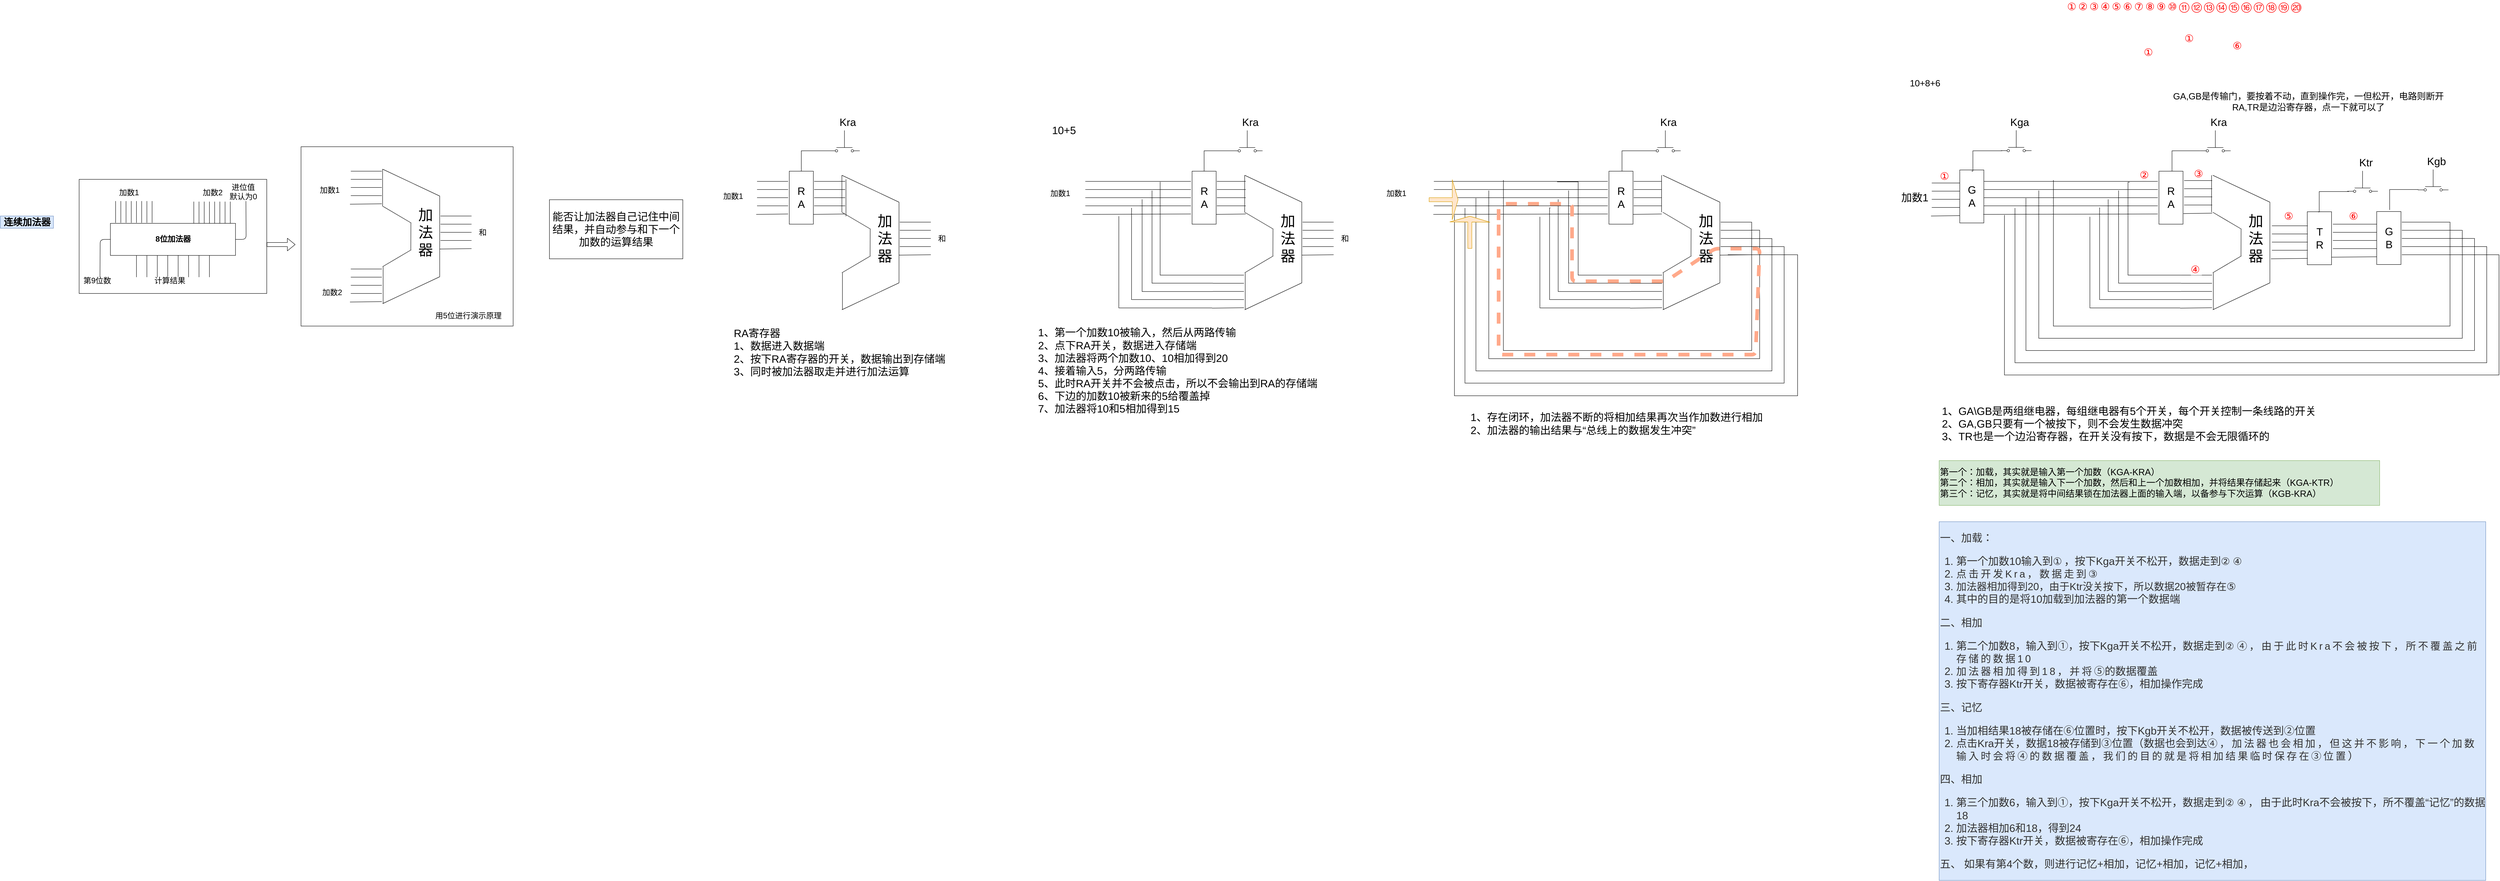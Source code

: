 <mxfile version="12.4.8" type="github">
  <diagram id="qbF92hfEgeoPUX4xhK2h" name="Page-1">
    <mxGraphModel dx="1184" dy="-2471" grid="1" gridSize="10" guides="1" tooltips="1" connect="1" arrows="1" fold="1" page="1" pageScale="1" pageWidth="827" pageHeight="1169" math="0" shadow="0">
      <root>
        <mxCell id="0"/>
        <mxCell id="1" parent="0"/>
        <mxCell id="AtQHAulMX-eyT-m-HNgf-1" value="连续加法器" style="text;html=1;resizable=0;autosize=1;align=center;verticalAlign=middle;points=[];fillColor=#dae8fc;strokeColor=#6c8ebf;rounded=0;fontSize=23;horizontal=1;fontStyle=1" vertex="1" parent="1">
          <mxGeometry x="847" y="4650" width="130" height="30" as="geometry"/>
        </mxCell>
        <mxCell id="AtQHAulMX-eyT-m-HNgf-2" value="" style="group;fontSize=19;" vertex="1" connectable="0" parent="1">
          <mxGeometry x="1040" y="4560" width="460" height="280" as="geometry"/>
        </mxCell>
        <mxCell id="AtQHAulMX-eyT-m-HNgf-3" value="" style="group;fontSize=19;" vertex="1" connectable="0" parent="AtQHAulMX-eyT-m-HNgf-2">
          <mxGeometry width="460.0" height="280" as="geometry"/>
        </mxCell>
        <mxCell id="AtQHAulMX-eyT-m-HNgf-4" value="" style="group;fontSize=19;" vertex="1" connectable="0" parent="AtQHAulMX-eyT-m-HNgf-3">
          <mxGeometry width="460.0" height="280" as="geometry"/>
        </mxCell>
        <mxCell id="AtQHAulMX-eyT-m-HNgf-5" value="" style="rounded=0;whiteSpace=wrap;html=1;strokeColor=#000000;strokeWidth=1;fillColor=none;fontSize=19;align=center;" vertex="1" parent="AtQHAulMX-eyT-m-HNgf-4">
          <mxGeometry width="460.0" height="280" as="geometry"/>
        </mxCell>
        <mxCell id="AtQHAulMX-eyT-m-HNgf-6" style="edgeStyle=orthogonalEdgeStyle;rounded=1;orthogonalLoop=1;jettySize=auto;html=1;exitX=1;exitY=0.5;exitDx=0;exitDy=0;endArrow=none;endFill=0;fontSize=19;" edge="1" parent="AtQHAulMX-eyT-m-HNgf-4" source="AtQHAulMX-eyT-m-HNgf-8">
          <mxGeometry relative="1" as="geometry">
            <mxPoint x="408.889" y="53.333" as="targetPoint"/>
          </mxGeometry>
        </mxCell>
        <mxCell id="AtQHAulMX-eyT-m-HNgf-7" style="edgeStyle=orthogonalEdgeStyle;rounded=1;orthogonalLoop=1;jettySize=auto;html=1;exitX=0;exitY=0.5;exitDx=0;exitDy=0;endArrow=none;endFill=0;fontSize=19;" edge="1" parent="AtQHAulMX-eyT-m-HNgf-4" source="AtQHAulMX-eyT-m-HNgf-8">
          <mxGeometry relative="1" as="geometry">
            <mxPoint x="51.111" y="240" as="targetPoint"/>
          </mxGeometry>
        </mxCell>
        <mxCell id="AtQHAulMX-eyT-m-HNgf-8" value="&lt;b style=&quot;font-size: 19px;&quot;&gt;8位加法器&lt;/b&gt;" style="rounded=0;whiteSpace=wrap;html=1;strokeColor=#000000;strokeWidth=1;fillColor=none;fontSize=19;align=center;" vertex="1" parent="AtQHAulMX-eyT-m-HNgf-4">
          <mxGeometry x="76.667" y="108" width="306.667" height="78.667" as="geometry"/>
        </mxCell>
        <mxCell id="AtQHAulMX-eyT-m-HNgf-9" value="" style="endArrow=none;html=1;fontSize=19;" edge="1" parent="AtQHAulMX-eyT-m-HNgf-4">
          <mxGeometry width="50" height="50" relative="1" as="geometry">
            <mxPoint x="89.444" y="106.667" as="sourcePoint"/>
            <mxPoint x="89.444" y="53.333" as="targetPoint"/>
          </mxGeometry>
        </mxCell>
        <mxCell id="AtQHAulMX-eyT-m-HNgf-10" value="" style="endArrow=none;html=1;fontSize=19;" edge="1" parent="AtQHAulMX-eyT-m-HNgf-4">
          <mxGeometry width="50" height="50" relative="1" as="geometry">
            <mxPoint x="102.222" y="106.667" as="sourcePoint"/>
            <mxPoint x="102.222" y="53.333" as="targetPoint"/>
          </mxGeometry>
        </mxCell>
        <mxCell id="AtQHAulMX-eyT-m-HNgf-11" value="" style="endArrow=none;html=1;fontSize=19;" edge="1" parent="AtQHAulMX-eyT-m-HNgf-4">
          <mxGeometry width="50" height="50" relative="1" as="geometry">
            <mxPoint x="115.0" y="106.667" as="sourcePoint"/>
            <mxPoint x="115.0" y="53.333" as="targetPoint"/>
          </mxGeometry>
        </mxCell>
        <mxCell id="AtQHAulMX-eyT-m-HNgf-12" value="" style="endArrow=none;html=1;fontSize=19;" edge="1" parent="AtQHAulMX-eyT-m-HNgf-4">
          <mxGeometry width="50" height="50" relative="1" as="geometry">
            <mxPoint x="127.778" y="106.667" as="sourcePoint"/>
            <mxPoint x="127.778" y="53.333" as="targetPoint"/>
          </mxGeometry>
        </mxCell>
        <mxCell id="AtQHAulMX-eyT-m-HNgf-13" value="" style="endArrow=none;html=1;fontSize=19;" edge="1" parent="AtQHAulMX-eyT-m-HNgf-4">
          <mxGeometry width="50" height="50" relative="1" as="geometry">
            <mxPoint x="140.556" y="106.667" as="sourcePoint"/>
            <mxPoint x="140.556" y="53.333" as="targetPoint"/>
          </mxGeometry>
        </mxCell>
        <mxCell id="AtQHAulMX-eyT-m-HNgf-14" value="" style="endArrow=none;html=1;fontSize=19;" edge="1" parent="AtQHAulMX-eyT-m-HNgf-4">
          <mxGeometry width="50" height="50" relative="1" as="geometry">
            <mxPoint x="153.333" y="106.667" as="sourcePoint"/>
            <mxPoint x="153.333" y="53.333" as="targetPoint"/>
          </mxGeometry>
        </mxCell>
        <mxCell id="AtQHAulMX-eyT-m-HNgf-15" value="" style="endArrow=none;html=1;fontSize=19;" edge="1" parent="AtQHAulMX-eyT-m-HNgf-4">
          <mxGeometry width="50" height="50" relative="1" as="geometry">
            <mxPoint x="166.111" y="106.667" as="sourcePoint"/>
            <mxPoint x="166.111" y="53.333" as="targetPoint"/>
          </mxGeometry>
        </mxCell>
        <mxCell id="AtQHAulMX-eyT-m-HNgf-16" value="" style="endArrow=none;html=1;fontSize=19;" edge="1" parent="AtQHAulMX-eyT-m-HNgf-4">
          <mxGeometry width="50" height="50" relative="1" as="geometry">
            <mxPoint x="178.889" y="106.667" as="sourcePoint"/>
            <mxPoint x="178.889" y="53.333" as="targetPoint"/>
          </mxGeometry>
        </mxCell>
        <mxCell id="AtQHAulMX-eyT-m-HNgf-17" value="" style="endArrow=none;html=1;fontSize=19;" edge="1" parent="AtQHAulMX-eyT-m-HNgf-4">
          <mxGeometry width="50" height="50" relative="1" as="geometry">
            <mxPoint x="281.111" y="108" as="sourcePoint"/>
            <mxPoint x="281.111" y="54.667" as="targetPoint"/>
          </mxGeometry>
        </mxCell>
        <mxCell id="AtQHAulMX-eyT-m-HNgf-18" value="" style="endArrow=none;html=1;fontSize=19;" edge="1" parent="AtQHAulMX-eyT-m-HNgf-4">
          <mxGeometry width="50" height="50" relative="1" as="geometry">
            <mxPoint x="293.889" y="108" as="sourcePoint"/>
            <mxPoint x="293.889" y="54.667" as="targetPoint"/>
          </mxGeometry>
        </mxCell>
        <mxCell id="AtQHAulMX-eyT-m-HNgf-19" value="" style="endArrow=none;html=1;fontSize=19;" edge="1" parent="AtQHAulMX-eyT-m-HNgf-4">
          <mxGeometry width="50" height="50" relative="1" as="geometry">
            <mxPoint x="306.667" y="108" as="sourcePoint"/>
            <mxPoint x="306.667" y="54.667" as="targetPoint"/>
          </mxGeometry>
        </mxCell>
        <mxCell id="AtQHAulMX-eyT-m-HNgf-20" value="" style="endArrow=none;html=1;fontSize=19;" edge="1" parent="AtQHAulMX-eyT-m-HNgf-4">
          <mxGeometry width="50" height="50" relative="1" as="geometry">
            <mxPoint x="319.444" y="108" as="sourcePoint"/>
            <mxPoint x="319.444" y="54.667" as="targetPoint"/>
          </mxGeometry>
        </mxCell>
        <mxCell id="AtQHAulMX-eyT-m-HNgf-21" value="" style="endArrow=none;html=1;fontSize=19;" edge="1" parent="AtQHAulMX-eyT-m-HNgf-4">
          <mxGeometry width="50" height="50" relative="1" as="geometry">
            <mxPoint x="332.222" y="108" as="sourcePoint"/>
            <mxPoint x="332.222" y="54.667" as="targetPoint"/>
          </mxGeometry>
        </mxCell>
        <mxCell id="AtQHAulMX-eyT-m-HNgf-22" value="" style="endArrow=none;html=1;fontSize=19;" edge="1" parent="AtQHAulMX-eyT-m-HNgf-4">
          <mxGeometry width="50" height="50" relative="1" as="geometry">
            <mxPoint x="345" y="108" as="sourcePoint"/>
            <mxPoint x="345" y="54.667" as="targetPoint"/>
          </mxGeometry>
        </mxCell>
        <mxCell id="AtQHAulMX-eyT-m-HNgf-23" value="" style="endArrow=none;html=1;fontSize=19;" edge="1" parent="AtQHAulMX-eyT-m-HNgf-4">
          <mxGeometry width="50" height="50" relative="1" as="geometry">
            <mxPoint x="357.778" y="108" as="sourcePoint"/>
            <mxPoint x="357.778" y="54.667" as="targetPoint"/>
          </mxGeometry>
        </mxCell>
        <mxCell id="AtQHAulMX-eyT-m-HNgf-24" value="" style="endArrow=none;html=1;fontSize=19;" edge="1" parent="AtQHAulMX-eyT-m-HNgf-4">
          <mxGeometry width="50" height="50" relative="1" as="geometry">
            <mxPoint x="370.556" y="108" as="sourcePoint"/>
            <mxPoint x="370.556" y="54.667" as="targetPoint"/>
          </mxGeometry>
        </mxCell>
        <mxCell id="AtQHAulMX-eyT-m-HNgf-25" value="" style="endArrow=none;html=1;fontSize=19;" edge="1" parent="AtQHAulMX-eyT-m-HNgf-4">
          <mxGeometry width="50" height="50" relative="1" as="geometry">
            <mxPoint x="217.222" y="239.333" as="sourcePoint"/>
            <mxPoint x="217.222" y="186" as="targetPoint"/>
          </mxGeometry>
        </mxCell>
        <mxCell id="AtQHAulMX-eyT-m-HNgf-26" value="" style="endArrow=none;html=1;fontSize=19;" edge="1" parent="AtQHAulMX-eyT-m-HNgf-4">
          <mxGeometry width="50" height="50" relative="1" as="geometry">
            <mxPoint x="242.778" y="239.333" as="sourcePoint"/>
            <mxPoint x="242.778" y="186" as="targetPoint"/>
          </mxGeometry>
        </mxCell>
        <mxCell id="AtQHAulMX-eyT-m-HNgf-27" value="" style="endArrow=none;html=1;fontSize=19;" edge="1" parent="AtQHAulMX-eyT-m-HNgf-4">
          <mxGeometry width="50" height="50" relative="1" as="geometry">
            <mxPoint x="268.333" y="240" as="sourcePoint"/>
            <mxPoint x="268.333" y="186.667" as="targetPoint"/>
          </mxGeometry>
        </mxCell>
        <mxCell id="AtQHAulMX-eyT-m-HNgf-28" value="" style="endArrow=none;html=1;fontSize=19;" edge="1" parent="AtQHAulMX-eyT-m-HNgf-4">
          <mxGeometry width="50" height="50" relative="1" as="geometry">
            <mxPoint x="293.889" y="240" as="sourcePoint"/>
            <mxPoint x="293.889" y="186.667" as="targetPoint"/>
          </mxGeometry>
        </mxCell>
        <mxCell id="AtQHAulMX-eyT-m-HNgf-29" value="" style="endArrow=none;html=1;fontSize=19;" edge="1" parent="AtQHAulMX-eyT-m-HNgf-4">
          <mxGeometry width="50" height="50" relative="1" as="geometry">
            <mxPoint x="166.111" y="240" as="sourcePoint"/>
            <mxPoint x="166.111" y="186.667" as="targetPoint"/>
          </mxGeometry>
        </mxCell>
        <mxCell id="AtQHAulMX-eyT-m-HNgf-30" value="" style="endArrow=none;html=1;fontSize=19;" edge="1" parent="AtQHAulMX-eyT-m-HNgf-4">
          <mxGeometry width="50" height="50" relative="1" as="geometry">
            <mxPoint x="191.667" y="240" as="sourcePoint"/>
            <mxPoint x="191.667" y="186.667" as="targetPoint"/>
          </mxGeometry>
        </mxCell>
        <mxCell id="AtQHAulMX-eyT-m-HNgf-31" value="" style="endArrow=none;html=1;fontSize=19;" edge="1" parent="AtQHAulMX-eyT-m-HNgf-4">
          <mxGeometry width="50" height="50" relative="1" as="geometry">
            <mxPoint x="140.556" y="240" as="sourcePoint"/>
            <mxPoint x="140.556" y="186.667" as="targetPoint"/>
          </mxGeometry>
        </mxCell>
        <mxCell id="AtQHAulMX-eyT-m-HNgf-32" value="" style="endArrow=none;html=1;fontSize=19;" edge="1" parent="AtQHAulMX-eyT-m-HNgf-4">
          <mxGeometry width="50" height="50" relative="1" as="geometry">
            <mxPoint x="319.444" y="240" as="sourcePoint"/>
            <mxPoint x="319.444" y="186.667" as="targetPoint"/>
          </mxGeometry>
        </mxCell>
        <mxCell id="AtQHAulMX-eyT-m-HNgf-33" value="加数1" style="text;html=1;resizable=0;autosize=1;align=center;verticalAlign=middle;points=[];fillColor=none;strokeColor=none;rounded=0;fontSize=19;" vertex="1" parent="AtQHAulMX-eyT-m-HNgf-4">
          <mxGeometry x="92.222" y="17.667" width="60" height="30" as="geometry"/>
        </mxCell>
        <mxCell id="AtQHAulMX-eyT-m-HNgf-34" value="加数2" style="text;html=1;resizable=0;autosize=1;align=center;verticalAlign=middle;points=[];fillColor=none;strokeColor=none;rounded=0;fontSize=19;" vertex="1" parent="AtQHAulMX-eyT-m-HNgf-4">
          <mxGeometry x="296.667" y="17.667" width="60" height="30" as="geometry"/>
        </mxCell>
        <mxCell id="AtQHAulMX-eyT-m-HNgf-35" value="进位值&lt;br style=&quot;font-size: 19px;&quot;&gt;默认为0" style="text;html=1;resizable=0;autosize=1;align=center;verticalAlign=middle;points=[];fillColor=none;strokeColor=none;rounded=0;fontSize=19;" vertex="1" parent="AtQHAulMX-eyT-m-HNgf-4">
          <mxGeometry x="361.944" y="6" width="80" height="50" as="geometry"/>
        </mxCell>
        <mxCell id="AtQHAulMX-eyT-m-HNgf-36" value="计算结果" style="text;html=1;resizable=0;autosize=1;align=center;verticalAlign=middle;points=[];fillColor=none;strokeColor=none;rounded=0;fontSize=19;" vertex="1" parent="AtQHAulMX-eyT-m-HNgf-4">
          <mxGeometry x="176.667" y="234.333" width="90" height="30" as="geometry"/>
        </mxCell>
        <mxCell id="AtQHAulMX-eyT-m-HNgf-37" value="第9位数" style="text;html=1;resizable=0;autosize=1;align=center;verticalAlign=middle;points=[];fillColor=none;strokeColor=none;rounded=0;fontSize=19;" vertex="1" parent="AtQHAulMX-eyT-m-HNgf-4">
          <mxGeometry x="4.167" y="234.333" width="80" height="30" as="geometry"/>
        </mxCell>
        <mxCell id="AtQHAulMX-eyT-m-HNgf-38" value="" style="shape=flexArrow;endArrow=classic;html=1;fontSize=19;fontColor=#000000;" edge="1" parent="1">
          <mxGeometry width="50" height="50" relative="1" as="geometry">
            <mxPoint x="1500" y="4720" as="sourcePoint"/>
            <mxPoint x="1570" y="4720" as="targetPoint"/>
          </mxGeometry>
        </mxCell>
        <mxCell id="AtQHAulMX-eyT-m-HNgf-39" value="" style="group" vertex="1" connectable="0" parent="1">
          <mxGeometry x="1624" y="4535" width="420" height="330" as="geometry"/>
        </mxCell>
        <mxCell id="AtQHAulMX-eyT-m-HNgf-40" value="" style="group" vertex="1" connectable="0" parent="AtQHAulMX-eyT-m-HNgf-39">
          <mxGeometry x="160" width="140" height="330" as="geometry"/>
        </mxCell>
        <mxCell id="AtQHAulMX-eyT-m-HNgf-41" value="" style="group" vertex="1" connectable="0" parent="AtQHAulMX-eyT-m-HNgf-40">
          <mxGeometry width="140" height="330" as="geometry"/>
        </mxCell>
        <mxCell id="AtQHAulMX-eyT-m-HNgf-42" value="" style="endArrow=none;html=1;fontSize=19;fontColor=#000000;" edge="1" parent="AtQHAulMX-eyT-m-HNgf-41">
          <mxGeometry width="50" height="50" relative="1" as="geometry">
            <mxPoint x="140" y="264" as="sourcePoint"/>
            <mxPoint x="140" y="66" as="targetPoint"/>
          </mxGeometry>
        </mxCell>
        <mxCell id="AtQHAulMX-eyT-m-HNgf-43" value="" style="endArrow=none;html=1;fontSize=19;fontColor=#000000;" edge="1" parent="AtQHAulMX-eyT-m-HNgf-41">
          <mxGeometry width="50" height="50" relative="1" as="geometry">
            <mxPoint x="140" y="66" as="sourcePoint"/>
            <mxPoint as="targetPoint"/>
          </mxGeometry>
        </mxCell>
        <mxCell id="AtQHAulMX-eyT-m-HNgf-44" value="" style="endArrow=none;html=1;fontSize=19;fontColor=#000000;" edge="1" parent="AtQHAulMX-eyT-m-HNgf-41">
          <mxGeometry width="50" height="50" relative="1" as="geometry">
            <mxPoint x="140" y="264" as="sourcePoint"/>
            <mxPoint y="330" as="targetPoint"/>
          </mxGeometry>
        </mxCell>
        <mxCell id="AtQHAulMX-eyT-m-HNgf-45" value="" style="endArrow=none;html=1;fontSize=19;fontColor=#000000;" edge="1" parent="AtQHAulMX-eyT-m-HNgf-41">
          <mxGeometry width="50" height="50" relative="1" as="geometry">
            <mxPoint x="69.125" y="198" as="sourcePoint"/>
            <mxPoint x="69.379" y="132" as="targetPoint"/>
          </mxGeometry>
        </mxCell>
        <mxCell id="AtQHAulMX-eyT-m-HNgf-46" value="" style="endArrow=none;html=1;fontSize=19;fontColor=#000000;" edge="1" parent="AtQHAulMX-eyT-m-HNgf-41">
          <mxGeometry width="50" height="50" relative="1" as="geometry">
            <mxPoint y="90.75" as="sourcePoint"/>
            <mxPoint x="70" y="132" as="targetPoint"/>
          </mxGeometry>
        </mxCell>
        <mxCell id="AtQHAulMX-eyT-m-HNgf-47" value="" style="endArrow=none;html=1;fontSize=19;fontColor=#000000;" edge="1" parent="AtQHAulMX-eyT-m-HNgf-41">
          <mxGeometry width="50" height="50" relative="1" as="geometry">
            <mxPoint y="90.75" as="sourcePoint"/>
            <mxPoint as="targetPoint"/>
          </mxGeometry>
        </mxCell>
        <mxCell id="AtQHAulMX-eyT-m-HNgf-48" value="" style="endArrow=none;html=1;fontSize=19;fontColor=#000000;" edge="1" parent="AtQHAulMX-eyT-m-HNgf-41">
          <mxGeometry width="50" height="50" relative="1" as="geometry">
            <mxPoint x="1.312" y="330" as="sourcePoint"/>
            <mxPoint x="1.312" y="239.25" as="targetPoint"/>
          </mxGeometry>
        </mxCell>
        <mxCell id="AtQHAulMX-eyT-m-HNgf-49" value="" style="endArrow=none;html=1;fontSize=19;fontColor=#000000;" edge="1" parent="AtQHAulMX-eyT-m-HNgf-41">
          <mxGeometry width="50" height="50" relative="1" as="geometry">
            <mxPoint x="70" y="198" as="sourcePoint"/>
            <mxPoint y="239.25" as="targetPoint"/>
          </mxGeometry>
        </mxCell>
        <mxCell id="AtQHAulMX-eyT-m-HNgf-50" value="&lt;font style=&quot;font-size: 36px&quot;&gt;加&lt;br&gt;法&lt;br&gt;器&lt;/font&gt;" style="text;html=1;align=center;verticalAlign=middle;resizable=0;points=[];autosize=1;fontSize=19;fontColor=#000000;" vertex="1" parent="AtQHAulMX-eyT-m-HNgf-41">
          <mxGeometry x="80" y="110" width="50" height="90" as="geometry"/>
        </mxCell>
        <mxCell id="AtQHAulMX-eyT-m-HNgf-51" value="" style="group" vertex="1" connectable="0" parent="AtQHAulMX-eyT-m-HNgf-39">
          <mxGeometry x="80" y="5" width="78" height="81" as="geometry"/>
        </mxCell>
        <mxCell id="AtQHAulMX-eyT-m-HNgf-52" value="" style="verticalLabelPosition=bottom;shadow=0;dashed=0;align=center;html=1;verticalAlign=top;shape=mxgraph.electrical.transmission.4_line_bus;fillColor=none;fontSize=19;fontColor=#000000;" vertex="1" parent="AtQHAulMX-eyT-m-HNgf-51">
          <mxGeometry x="2" width="76" height="60" as="geometry"/>
        </mxCell>
        <mxCell id="AtQHAulMX-eyT-m-HNgf-53" value="" style="verticalLabelPosition=bottom;shadow=0;dashed=0;align=center;html=1;verticalAlign=top;shape=mxgraph.electrical.transmission.bus_width;pointerEvents=1;fillColor=none;fontSize=19;fontColor=#000000;" vertex="1" parent="AtQHAulMX-eyT-m-HNgf-51">
          <mxGeometry y="80" width="78" height="1" as="geometry"/>
        </mxCell>
        <mxCell id="AtQHAulMX-eyT-m-HNgf-54" value="" style="group" vertex="1" connectable="0" parent="AtQHAulMX-eyT-m-HNgf-39">
          <mxGeometry x="80" y="245" width="78" height="81" as="geometry"/>
        </mxCell>
        <mxCell id="AtQHAulMX-eyT-m-HNgf-55" value="" style="verticalLabelPosition=bottom;shadow=0;dashed=0;align=center;html=1;verticalAlign=top;shape=mxgraph.electrical.transmission.4_line_bus;fillColor=none;fontSize=19;fontColor=#000000;" vertex="1" parent="AtQHAulMX-eyT-m-HNgf-54">
          <mxGeometry x="2" width="76" height="60" as="geometry"/>
        </mxCell>
        <mxCell id="AtQHAulMX-eyT-m-HNgf-56" value="" style="verticalLabelPosition=bottom;shadow=0;dashed=0;align=center;html=1;verticalAlign=top;shape=mxgraph.electrical.transmission.bus_width;pointerEvents=1;fillColor=none;fontSize=19;fontColor=#000000;" vertex="1" parent="AtQHAulMX-eyT-m-HNgf-54">
          <mxGeometry y="80" width="78" height="1" as="geometry"/>
        </mxCell>
        <mxCell id="AtQHAulMX-eyT-m-HNgf-57" value="" style="group" vertex="1" connectable="0" parent="AtQHAulMX-eyT-m-HNgf-39">
          <mxGeometry x="300" y="115" width="78" height="81" as="geometry"/>
        </mxCell>
        <mxCell id="AtQHAulMX-eyT-m-HNgf-58" value="" style="verticalLabelPosition=bottom;shadow=0;dashed=0;align=center;html=1;verticalAlign=top;shape=mxgraph.electrical.transmission.4_line_bus;fillColor=none;fontSize=19;fontColor=#000000;" vertex="1" parent="AtQHAulMX-eyT-m-HNgf-57">
          <mxGeometry x="2" width="76" height="60" as="geometry"/>
        </mxCell>
        <mxCell id="AtQHAulMX-eyT-m-HNgf-59" value="" style="verticalLabelPosition=bottom;shadow=0;dashed=0;align=center;html=1;verticalAlign=top;shape=mxgraph.electrical.transmission.bus_width;pointerEvents=1;fillColor=none;fontSize=19;fontColor=#000000;" vertex="1" parent="AtQHAulMX-eyT-m-HNgf-57">
          <mxGeometry y="80" width="78" height="1" as="geometry"/>
        </mxCell>
        <mxCell id="AtQHAulMX-eyT-m-HNgf-60" value="加数1" style="text;html=1;align=center;verticalAlign=middle;resizable=0;points=[];autosize=1;fontSize=19;fontColor=#000000;" vertex="1" parent="AtQHAulMX-eyT-m-HNgf-39">
          <mxGeometry y="37" width="60" height="30" as="geometry"/>
        </mxCell>
        <mxCell id="AtQHAulMX-eyT-m-HNgf-61" value="加数2" style="text;html=1;align=center;verticalAlign=middle;resizable=0;points=[];autosize=1;fontSize=19;fontColor=#000000;" vertex="1" parent="AtQHAulMX-eyT-m-HNgf-39">
          <mxGeometry x="6" y="288" width="60" height="30" as="geometry"/>
        </mxCell>
        <mxCell id="AtQHAulMX-eyT-m-HNgf-62" value="和" style="text;html=1;align=center;verticalAlign=middle;resizable=0;points=[];autosize=1;fontSize=19;fontColor=#000000;" vertex="1" parent="AtQHAulMX-eyT-m-HNgf-39">
          <mxGeometry x="390" y="140.5" width="30" height="30" as="geometry"/>
        </mxCell>
        <mxCell id="AtQHAulMX-eyT-m-HNgf-63" value="" style="rounded=0;whiteSpace=wrap;html=1;fillColor=none;fontSize=19;fontColor=#000000;" vertex="1" parent="1">
          <mxGeometry x="1584" y="4480" width="520" height="440" as="geometry"/>
        </mxCell>
        <mxCell id="AtQHAulMX-eyT-m-HNgf-64" value="用5位进行演示原理" style="text;html=1;align=center;verticalAlign=middle;resizable=0;points=[];autosize=1;fontSize=19;fontColor=#000000;" vertex="1" parent="1">
          <mxGeometry x="1904" y="4880" width="180" height="30" as="geometry"/>
        </mxCell>
        <mxCell id="AtQHAulMX-eyT-m-HNgf-65" value="能否让加法器自己记住中间结果，并自动参与和下一个加数的运算结果" style="rounded=0;whiteSpace=wrap;html=1;fillColor=none;fontSize=26;fontColor=#000000;" vertex="1" parent="1">
          <mxGeometry x="2193" y="4610" width="327" height="145" as="geometry"/>
        </mxCell>
        <mxCell id="AtQHAulMX-eyT-m-HNgf-66" value="" style="group" vertex="1" connectable="0" parent="1">
          <mxGeometry x="2910" y="4550" width="140" height="330" as="geometry"/>
        </mxCell>
        <mxCell id="AtQHAulMX-eyT-m-HNgf-67" value="" style="group" vertex="1" connectable="0" parent="AtQHAulMX-eyT-m-HNgf-66">
          <mxGeometry width="140" height="330" as="geometry"/>
        </mxCell>
        <mxCell id="AtQHAulMX-eyT-m-HNgf-68" value="" style="endArrow=none;html=1;fontSize=19;fontColor=#000000;" edge="1" parent="AtQHAulMX-eyT-m-HNgf-67">
          <mxGeometry width="50" height="50" relative="1" as="geometry">
            <mxPoint x="140" y="264" as="sourcePoint"/>
            <mxPoint x="140" y="66" as="targetPoint"/>
          </mxGeometry>
        </mxCell>
        <mxCell id="AtQHAulMX-eyT-m-HNgf-69" value="" style="endArrow=none;html=1;fontSize=19;fontColor=#000000;" edge="1" parent="AtQHAulMX-eyT-m-HNgf-67">
          <mxGeometry width="50" height="50" relative="1" as="geometry">
            <mxPoint x="140" y="66" as="sourcePoint"/>
            <mxPoint as="targetPoint"/>
          </mxGeometry>
        </mxCell>
        <mxCell id="AtQHAulMX-eyT-m-HNgf-70" value="" style="endArrow=none;html=1;fontSize=19;fontColor=#000000;" edge="1" parent="AtQHAulMX-eyT-m-HNgf-67">
          <mxGeometry width="50" height="50" relative="1" as="geometry">
            <mxPoint x="140" y="264" as="sourcePoint"/>
            <mxPoint y="330" as="targetPoint"/>
          </mxGeometry>
        </mxCell>
        <mxCell id="AtQHAulMX-eyT-m-HNgf-71" value="" style="endArrow=none;html=1;fontSize=19;fontColor=#000000;" edge="1" parent="AtQHAulMX-eyT-m-HNgf-67">
          <mxGeometry width="50" height="50" relative="1" as="geometry">
            <mxPoint x="69.125" y="198" as="sourcePoint"/>
            <mxPoint x="69.379" y="132" as="targetPoint"/>
          </mxGeometry>
        </mxCell>
        <mxCell id="AtQHAulMX-eyT-m-HNgf-72" value="" style="endArrow=none;html=1;fontSize=19;fontColor=#000000;" edge="1" parent="AtQHAulMX-eyT-m-HNgf-67">
          <mxGeometry width="50" height="50" relative="1" as="geometry">
            <mxPoint y="90.75" as="sourcePoint"/>
            <mxPoint x="70" y="132" as="targetPoint"/>
          </mxGeometry>
        </mxCell>
        <mxCell id="AtQHAulMX-eyT-m-HNgf-73" value="" style="endArrow=none;html=1;fontSize=19;fontColor=#000000;" edge="1" parent="AtQHAulMX-eyT-m-HNgf-67">
          <mxGeometry width="50" height="50" relative="1" as="geometry">
            <mxPoint y="90.75" as="sourcePoint"/>
            <mxPoint as="targetPoint"/>
          </mxGeometry>
        </mxCell>
        <mxCell id="AtQHAulMX-eyT-m-HNgf-74" value="" style="endArrow=none;html=1;fontSize=19;fontColor=#000000;" edge="1" parent="AtQHAulMX-eyT-m-HNgf-67">
          <mxGeometry width="50" height="50" relative="1" as="geometry">
            <mxPoint x="1.312" y="330" as="sourcePoint"/>
            <mxPoint x="1.312" y="239.25" as="targetPoint"/>
          </mxGeometry>
        </mxCell>
        <mxCell id="AtQHAulMX-eyT-m-HNgf-75" value="" style="endArrow=none;html=1;fontSize=19;fontColor=#000000;" edge="1" parent="AtQHAulMX-eyT-m-HNgf-67">
          <mxGeometry width="50" height="50" relative="1" as="geometry">
            <mxPoint x="70" y="198" as="sourcePoint"/>
            <mxPoint y="239.25" as="targetPoint"/>
          </mxGeometry>
        </mxCell>
        <mxCell id="AtQHAulMX-eyT-m-HNgf-76" value="&lt;font style=&quot;font-size: 36px&quot;&gt;加&lt;br&gt;法&lt;br&gt;器&lt;/font&gt;" style="text;html=1;align=center;verticalAlign=middle;resizable=0;points=[];autosize=1;fontSize=19;fontColor=#000000;" vertex="1" parent="AtQHAulMX-eyT-m-HNgf-67">
          <mxGeometry x="80" y="110" width="50" height="90" as="geometry"/>
        </mxCell>
        <mxCell id="AtQHAulMX-eyT-m-HNgf-77" value="" style="group" vertex="1" connectable="0" parent="1">
          <mxGeometry x="2700" y="4565" width="78" height="81" as="geometry"/>
        </mxCell>
        <mxCell id="AtQHAulMX-eyT-m-HNgf-78" value="" style="verticalLabelPosition=bottom;shadow=0;dashed=0;align=center;html=1;verticalAlign=top;shape=mxgraph.electrical.transmission.4_line_bus;fillColor=none;fontSize=19;fontColor=#000000;" vertex="1" parent="AtQHAulMX-eyT-m-HNgf-77">
          <mxGeometry x="2" width="76" height="60" as="geometry"/>
        </mxCell>
        <mxCell id="AtQHAulMX-eyT-m-HNgf-79" value="" style="verticalLabelPosition=bottom;shadow=0;dashed=0;align=center;html=1;verticalAlign=top;shape=mxgraph.electrical.transmission.bus_width;pointerEvents=1;fillColor=none;fontSize=19;fontColor=#000000;" vertex="1" parent="AtQHAulMX-eyT-m-HNgf-77">
          <mxGeometry y="80" width="78" height="1" as="geometry"/>
        </mxCell>
        <mxCell id="AtQHAulMX-eyT-m-HNgf-80" value="" style="group" vertex="1" connectable="0" parent="1">
          <mxGeometry x="3050" y="4665" width="78" height="81" as="geometry"/>
        </mxCell>
        <mxCell id="AtQHAulMX-eyT-m-HNgf-81" value="" style="verticalLabelPosition=bottom;shadow=0;dashed=0;align=center;html=1;verticalAlign=top;shape=mxgraph.electrical.transmission.4_line_bus;fillColor=none;fontSize=19;fontColor=#000000;" vertex="1" parent="AtQHAulMX-eyT-m-HNgf-80">
          <mxGeometry x="2" width="76" height="60" as="geometry"/>
        </mxCell>
        <mxCell id="AtQHAulMX-eyT-m-HNgf-82" value="" style="verticalLabelPosition=bottom;shadow=0;dashed=0;align=center;html=1;verticalAlign=top;shape=mxgraph.electrical.transmission.bus_width;pointerEvents=1;fillColor=none;fontSize=19;fontColor=#000000;" vertex="1" parent="AtQHAulMX-eyT-m-HNgf-80">
          <mxGeometry y="80" width="78" height="1" as="geometry"/>
        </mxCell>
        <mxCell id="AtQHAulMX-eyT-m-HNgf-83" value="加数1" style="text;html=1;align=center;verticalAlign=middle;resizable=0;points=[];autosize=1;fontSize=19;fontColor=#000000;" vertex="1" parent="1">
          <mxGeometry x="2612.5" y="4587" width="60" height="30" as="geometry"/>
        </mxCell>
        <mxCell id="AtQHAulMX-eyT-m-HNgf-84" value="和" style="text;html=1;align=center;verticalAlign=middle;resizable=0;points=[];autosize=1;fontSize=19;fontColor=#000000;" vertex="1" parent="1">
          <mxGeometry x="3140" y="4690.5" width="30" height="30" as="geometry"/>
        </mxCell>
        <mxCell id="AtQHAulMX-eyT-m-HNgf-85" value="" style="endArrow=none;html=1;fontSize=19;fontColor=#000000;" edge="1" parent="1">
          <mxGeometry width="50" height="50" relative="1" as="geometry">
            <mxPoint x="2920" y="4650.75" as="sourcePoint"/>
            <mxPoint x="2920" y="4560" as="targetPoint"/>
          </mxGeometry>
        </mxCell>
        <mxCell id="AtQHAulMX-eyT-m-HNgf-86" value="" style="group" vertex="1" connectable="0" parent="1">
          <mxGeometry x="2840" y="4565" width="78" height="81" as="geometry"/>
        </mxCell>
        <mxCell id="AtQHAulMX-eyT-m-HNgf-87" value="" style="verticalLabelPosition=bottom;shadow=0;dashed=0;align=center;html=1;verticalAlign=top;shape=mxgraph.electrical.transmission.4_line_bus;fillColor=none;fontSize=19;fontColor=#000000;" vertex="1" parent="AtQHAulMX-eyT-m-HNgf-86">
          <mxGeometry x="2" width="76" height="60" as="geometry"/>
        </mxCell>
        <mxCell id="AtQHAulMX-eyT-m-HNgf-88" value="" style="verticalLabelPosition=bottom;shadow=0;dashed=0;align=center;html=1;verticalAlign=top;shape=mxgraph.electrical.transmission.bus_width;pointerEvents=1;fillColor=none;fontSize=19;fontColor=#000000;" vertex="1" parent="AtQHAulMX-eyT-m-HNgf-86">
          <mxGeometry y="80" width="78" height="1" as="geometry"/>
        </mxCell>
        <mxCell id="AtQHAulMX-eyT-m-HNgf-89" style="edgeStyle=orthogonalEdgeStyle;rounded=0;orthogonalLoop=1;jettySize=auto;html=1;exitX=0.5;exitY=0;exitDx=0;exitDy=0;endArrow=none;endFill=0;fontSize=26;fontColor=#000000;" edge="1" parent="1" source="AtQHAulMX-eyT-m-HNgf-90">
          <mxGeometry relative="1" as="geometry">
            <mxPoint x="2882" y="4490" as="targetPoint"/>
            <Array as="points">
              <mxPoint x="2810" y="4490"/>
            </Array>
          </mxGeometry>
        </mxCell>
        <mxCell id="AtQHAulMX-eyT-m-HNgf-90" value="R&lt;br&gt;A" style="rounded=0;whiteSpace=wrap;html=1;fillColor=none;fontSize=26;fontColor=#000000;" vertex="1" parent="1">
          <mxGeometry x="2781" y="4540" width="59" height="130" as="geometry"/>
        </mxCell>
        <mxCell id="AtQHAulMX-eyT-m-HNgf-91" value="" style="pointerEvents=1;verticalLabelPosition=bottom;shadow=0;dashed=0;align=center;html=1;verticalAlign=top;shape=mxgraph.electrical.electro-mechanical.pushbutton_make;fillColor=none;fontSize=26;fontColor=#000000;" vertex="1" parent="1">
          <mxGeometry x="2878.75" y="4440" width="75" height="53" as="geometry"/>
        </mxCell>
        <mxCell id="AtQHAulMX-eyT-m-HNgf-92" value="Kra" style="text;html=1;align=center;verticalAlign=middle;resizable=0;points=[];autosize=1;fontSize=26;fontColor=#000000;" vertex="1" parent="1">
          <mxGeometry x="2893.75" y="4400" width="60" height="40" as="geometry"/>
        </mxCell>
        <mxCell id="AtQHAulMX-eyT-m-HNgf-93" value="RA寄存器&lt;br&gt;1、数据进入数据端&lt;br&gt;2、按下RA寄存器的开关，数据输出到存储端&lt;br&gt;3、同时被加法器取走并进行加法运算" style="text;html=1;align=left;verticalAlign=middle;resizable=0;points=[];autosize=1;fontSize=26;fontColor=#000000;" vertex="1" parent="1">
          <mxGeometry x="2642.5" y="4920" width="530" height="130" as="geometry"/>
        </mxCell>
        <mxCell id="AtQHAulMX-eyT-m-HNgf-94" value="" style="group" vertex="1" connectable="0" parent="1">
          <mxGeometry x="3897.5" y="4550" width="140" height="330" as="geometry"/>
        </mxCell>
        <mxCell id="AtQHAulMX-eyT-m-HNgf-95" value="" style="group" vertex="1" connectable="0" parent="AtQHAulMX-eyT-m-HNgf-94">
          <mxGeometry width="140" height="330" as="geometry"/>
        </mxCell>
        <mxCell id="AtQHAulMX-eyT-m-HNgf-96" value="" style="endArrow=none;html=1;fontSize=19;fontColor=#000000;" edge="1" parent="AtQHAulMX-eyT-m-HNgf-95">
          <mxGeometry width="50" height="50" relative="1" as="geometry">
            <mxPoint x="140" y="264" as="sourcePoint"/>
            <mxPoint x="140" y="66" as="targetPoint"/>
          </mxGeometry>
        </mxCell>
        <mxCell id="AtQHAulMX-eyT-m-HNgf-97" value="" style="endArrow=none;html=1;fontSize=19;fontColor=#000000;" edge="1" parent="AtQHAulMX-eyT-m-HNgf-95">
          <mxGeometry width="50" height="50" relative="1" as="geometry">
            <mxPoint x="140" y="66" as="sourcePoint"/>
            <mxPoint as="targetPoint"/>
          </mxGeometry>
        </mxCell>
        <mxCell id="AtQHAulMX-eyT-m-HNgf-98" value="" style="endArrow=none;html=1;fontSize=19;fontColor=#000000;" edge="1" parent="AtQHAulMX-eyT-m-HNgf-95">
          <mxGeometry width="50" height="50" relative="1" as="geometry">
            <mxPoint x="140" y="264" as="sourcePoint"/>
            <mxPoint y="330" as="targetPoint"/>
          </mxGeometry>
        </mxCell>
        <mxCell id="AtQHAulMX-eyT-m-HNgf-99" value="" style="endArrow=none;html=1;fontSize=19;fontColor=#000000;" edge="1" parent="AtQHAulMX-eyT-m-HNgf-95">
          <mxGeometry width="50" height="50" relative="1" as="geometry">
            <mxPoint x="69.125" y="198" as="sourcePoint"/>
            <mxPoint x="69.379" y="132" as="targetPoint"/>
          </mxGeometry>
        </mxCell>
        <mxCell id="AtQHAulMX-eyT-m-HNgf-100" value="" style="endArrow=none;html=1;fontSize=19;fontColor=#000000;" edge="1" parent="AtQHAulMX-eyT-m-HNgf-95">
          <mxGeometry width="50" height="50" relative="1" as="geometry">
            <mxPoint y="90.75" as="sourcePoint"/>
            <mxPoint x="70" y="132" as="targetPoint"/>
          </mxGeometry>
        </mxCell>
        <mxCell id="AtQHAulMX-eyT-m-HNgf-101" value="" style="endArrow=none;html=1;fontSize=19;fontColor=#000000;" edge="1" parent="AtQHAulMX-eyT-m-HNgf-95">
          <mxGeometry width="50" height="50" relative="1" as="geometry">
            <mxPoint y="90.75" as="sourcePoint"/>
            <mxPoint as="targetPoint"/>
          </mxGeometry>
        </mxCell>
        <mxCell id="AtQHAulMX-eyT-m-HNgf-102" value="" style="endArrow=none;html=1;fontSize=19;fontColor=#000000;" edge="1" parent="AtQHAulMX-eyT-m-HNgf-95">
          <mxGeometry width="50" height="50" relative="1" as="geometry">
            <mxPoint x="1.312" y="330" as="sourcePoint"/>
            <mxPoint x="1.312" y="239.25" as="targetPoint"/>
          </mxGeometry>
        </mxCell>
        <mxCell id="AtQHAulMX-eyT-m-HNgf-103" value="" style="endArrow=none;html=1;fontSize=19;fontColor=#000000;" edge="1" parent="AtQHAulMX-eyT-m-HNgf-95">
          <mxGeometry width="50" height="50" relative="1" as="geometry">
            <mxPoint x="70" y="198" as="sourcePoint"/>
            <mxPoint y="239.25" as="targetPoint"/>
          </mxGeometry>
        </mxCell>
        <mxCell id="AtQHAulMX-eyT-m-HNgf-104" value="&lt;font style=&quot;font-size: 36px&quot;&gt;加&lt;br&gt;法&lt;br&gt;器&lt;/font&gt;" style="text;html=1;align=center;verticalAlign=middle;resizable=0;points=[];autosize=1;fontSize=19;fontColor=#000000;" vertex="1" parent="AtQHAulMX-eyT-m-HNgf-95">
          <mxGeometry x="80" y="110" width="50" height="90" as="geometry"/>
        </mxCell>
        <mxCell id="AtQHAulMX-eyT-m-HNgf-105" value="" style="group" vertex="1" connectable="0" parent="1">
          <mxGeometry x="3500" y="4565" width="265.5" height="81" as="geometry"/>
        </mxCell>
        <mxCell id="AtQHAulMX-eyT-m-HNgf-106" value="" style="verticalLabelPosition=bottom;shadow=0;dashed=0;align=center;html=1;verticalAlign=top;shape=mxgraph.electrical.transmission.4_line_bus;fillColor=none;fontSize=19;fontColor=#000000;" vertex="1" parent="AtQHAulMX-eyT-m-HNgf-105">
          <mxGeometry x="6.808" width="258.692" height="60" as="geometry"/>
        </mxCell>
        <mxCell id="AtQHAulMX-eyT-m-HNgf-107" value="" style="verticalLabelPosition=bottom;shadow=0;dashed=0;align=center;html=1;verticalAlign=top;shape=mxgraph.electrical.transmission.bus_width;pointerEvents=1;fillColor=none;fontSize=19;fontColor=#000000;" vertex="1" parent="AtQHAulMX-eyT-m-HNgf-105">
          <mxGeometry y="80" width="265.5" height="1" as="geometry"/>
        </mxCell>
        <mxCell id="AtQHAulMX-eyT-m-HNgf-108" value="" style="group" vertex="1" connectable="0" parent="1">
          <mxGeometry x="3817.5" y="4795" width="78" height="81" as="geometry"/>
        </mxCell>
        <mxCell id="AtQHAulMX-eyT-m-HNgf-109" value="" style="verticalLabelPosition=bottom;shadow=0;dashed=0;align=center;html=1;verticalAlign=top;shape=mxgraph.electrical.transmission.4_line_bus;fillColor=none;fontSize=19;fontColor=#000000;" vertex="1" parent="AtQHAulMX-eyT-m-HNgf-108">
          <mxGeometry x="2" width="76" height="60" as="geometry"/>
        </mxCell>
        <mxCell id="AtQHAulMX-eyT-m-HNgf-110" value="" style="verticalLabelPosition=bottom;shadow=0;dashed=0;align=center;html=1;verticalAlign=top;shape=mxgraph.electrical.transmission.bus_width;pointerEvents=1;fillColor=none;fontSize=19;fontColor=#000000;" vertex="1" parent="AtQHAulMX-eyT-m-HNgf-108">
          <mxGeometry y="80" width="78" height="1" as="geometry"/>
        </mxCell>
        <mxCell id="AtQHAulMX-eyT-m-HNgf-111" value="" style="group" vertex="1" connectable="0" parent="1">
          <mxGeometry x="4037.5" y="4665" width="78" height="81" as="geometry"/>
        </mxCell>
        <mxCell id="AtQHAulMX-eyT-m-HNgf-112" value="" style="verticalLabelPosition=bottom;shadow=0;dashed=0;align=center;html=1;verticalAlign=top;shape=mxgraph.electrical.transmission.4_line_bus;fillColor=none;fontSize=19;fontColor=#000000;" vertex="1" parent="AtQHAulMX-eyT-m-HNgf-111">
          <mxGeometry x="2" width="76" height="60" as="geometry"/>
        </mxCell>
        <mxCell id="AtQHAulMX-eyT-m-HNgf-113" value="" style="verticalLabelPosition=bottom;shadow=0;dashed=0;align=center;html=1;verticalAlign=top;shape=mxgraph.electrical.transmission.bus_width;pointerEvents=1;fillColor=none;fontSize=19;fontColor=#000000;" vertex="1" parent="AtQHAulMX-eyT-m-HNgf-111">
          <mxGeometry y="80" width="78" height="1" as="geometry"/>
        </mxCell>
        <mxCell id="AtQHAulMX-eyT-m-HNgf-114" value="加数1" style="text;html=1;align=center;verticalAlign=middle;resizable=0;points=[];autosize=1;fontSize=19;fontColor=#000000;" vertex="1" parent="1">
          <mxGeometry x="3415" y="4580" width="60" height="30" as="geometry"/>
        </mxCell>
        <mxCell id="AtQHAulMX-eyT-m-HNgf-115" value="和" style="text;html=1;align=center;verticalAlign=middle;resizable=0;points=[];autosize=1;fontSize=19;fontColor=#000000;" vertex="1" parent="1">
          <mxGeometry x="4127.5" y="4690.5" width="30" height="30" as="geometry"/>
        </mxCell>
        <mxCell id="AtQHAulMX-eyT-m-HNgf-116" value="" style="group" vertex="1" connectable="0" parent="1">
          <mxGeometry x="3827.5" y="4565" width="72.5" height="81" as="geometry"/>
        </mxCell>
        <mxCell id="AtQHAulMX-eyT-m-HNgf-117" value="" style="verticalLabelPosition=bottom;shadow=0;dashed=0;align=center;html=1;verticalAlign=top;shape=mxgraph.electrical.transmission.4_line_bus;fillColor=none;fontSize=19;fontColor=#000000;" vertex="1" parent="AtQHAulMX-eyT-m-HNgf-116">
          <mxGeometry x="1.859" width="70.641" height="60" as="geometry"/>
        </mxCell>
        <mxCell id="AtQHAulMX-eyT-m-HNgf-118" value="" style="verticalLabelPosition=bottom;shadow=0;dashed=0;align=center;html=1;verticalAlign=top;shape=mxgraph.electrical.transmission.bus_width;pointerEvents=1;fillColor=none;fontSize=19;fontColor=#000000;" vertex="1" parent="AtQHAulMX-eyT-m-HNgf-116">
          <mxGeometry y="80" width="72.5" height="1" as="geometry"/>
        </mxCell>
        <mxCell id="AtQHAulMX-eyT-m-HNgf-119" style="edgeStyle=orthogonalEdgeStyle;rounded=0;orthogonalLoop=1;jettySize=auto;html=1;exitX=0.5;exitY=0;exitDx=0;exitDy=0;endArrow=none;endFill=0;fontSize=26;fontColor=#000000;" edge="1" parent="1" source="AtQHAulMX-eyT-m-HNgf-120">
          <mxGeometry relative="1" as="geometry">
            <mxPoint x="3867" y="4490" as="targetPoint"/>
            <Array as="points">
              <mxPoint x="3797.5" y="4490"/>
            </Array>
          </mxGeometry>
        </mxCell>
        <mxCell id="AtQHAulMX-eyT-m-HNgf-120" value="R&lt;br&gt;A" style="rounded=0;whiteSpace=wrap;html=1;fillColor=none;fontSize=26;fontColor=#000000;" vertex="1" parent="1">
          <mxGeometry x="3768.5" y="4540" width="59" height="130" as="geometry"/>
        </mxCell>
        <mxCell id="AtQHAulMX-eyT-m-HNgf-121" value="" style="pointerEvents=1;verticalLabelPosition=bottom;shadow=0;dashed=0;align=center;html=1;verticalAlign=top;shape=mxgraph.electrical.electro-mechanical.pushbutton_make;fillColor=none;fontSize=26;fontColor=#000000;" vertex="1" parent="1">
          <mxGeometry x="3866.25" y="4440" width="75" height="53" as="geometry"/>
        </mxCell>
        <mxCell id="AtQHAulMX-eyT-m-HNgf-122" value="Kra" style="text;html=1;align=center;verticalAlign=middle;resizable=0;points=[];autosize=1;fontSize=26;fontColor=#000000;" vertex="1" parent="1">
          <mxGeometry x="3881.25" y="4400" width="60" height="40" as="geometry"/>
        </mxCell>
        <mxCell id="AtQHAulMX-eyT-m-HNgf-123" style="edgeStyle=orthogonalEdgeStyle;rounded=0;orthogonalLoop=1;jettySize=auto;html=1;exitX=0;exitY=0;exitDx=0;exitDy=0;exitPerimeter=0;entryX=0.709;entryY=0.019;entryDx=0;entryDy=0;entryPerimeter=0;endArrow=none;endFill=0;fontSize=26;fontColor=#000000;" edge="1" parent="1" source="AtQHAulMX-eyT-m-HNgf-109" target="AtQHAulMX-eyT-m-HNgf-106">
          <mxGeometry relative="1" as="geometry">
            <Array as="points">
              <mxPoint x="3690" y="4795"/>
            </Array>
          </mxGeometry>
        </mxCell>
        <mxCell id="AtQHAulMX-eyT-m-HNgf-124" style="edgeStyle=orthogonalEdgeStyle;rounded=0;orthogonalLoop=1;jettySize=auto;html=1;exitX=0;exitY=0.33;exitDx=0;exitDy=0;exitPerimeter=0;entryX=0.632;entryY=0.376;entryDx=0;entryDy=0;entryPerimeter=0;endArrow=none;endFill=0;fontSize=26;fontColor=#000000;" edge="1" parent="1" source="AtQHAulMX-eyT-m-HNgf-109" target="AtQHAulMX-eyT-m-HNgf-106">
          <mxGeometry relative="1" as="geometry"/>
        </mxCell>
        <mxCell id="AtQHAulMX-eyT-m-HNgf-125" style="edgeStyle=orthogonalEdgeStyle;rounded=0;orthogonalLoop=1;jettySize=auto;html=1;exitX=0;exitY=0.67;exitDx=0;exitDy=0;exitPerimeter=0;entryX=0.538;entryY=0.733;entryDx=0;entryDy=0;entryPerimeter=0;endArrow=none;endFill=0;fontSize=26;fontColor=#000000;" edge="1" parent="1" source="AtQHAulMX-eyT-m-HNgf-109" target="AtQHAulMX-eyT-m-HNgf-106">
          <mxGeometry relative="1" as="geometry"/>
        </mxCell>
        <mxCell id="AtQHAulMX-eyT-m-HNgf-126" style="edgeStyle=orthogonalEdgeStyle;rounded=0;orthogonalLoop=1;jettySize=auto;html=1;exitX=0;exitY=1;exitDx=0;exitDy=0;exitPerimeter=0;entryX=0.438;entryY=1.083;entryDx=0;entryDy=0;entryPerimeter=0;endArrow=none;endFill=0;fontSize=26;fontColor=#000000;" edge="1" parent="1" source="AtQHAulMX-eyT-m-HNgf-109" target="AtQHAulMX-eyT-m-HNgf-106">
          <mxGeometry relative="1" as="geometry">
            <Array as="points">
              <mxPoint x="3620" y="4855"/>
            </Array>
          </mxGeometry>
        </mxCell>
        <mxCell id="AtQHAulMX-eyT-m-HNgf-127" style="edgeStyle=orthogonalEdgeStyle;rounded=0;orthogonalLoop=1;jettySize=auto;html=1;entryX=0.335;entryY=5.429;entryDx=0;entryDy=0;entryPerimeter=0;endArrow=none;endFill=0;fontSize=26;fontColor=#000000;" edge="1" parent="1" source="AtQHAulMX-eyT-m-HNgf-110" target="AtQHAulMX-eyT-m-HNgf-107">
          <mxGeometry relative="1" as="geometry"/>
        </mxCell>
        <mxCell id="AtQHAulMX-eyT-m-HNgf-128" value="10+5" style="text;html=1;align=center;verticalAlign=middle;resizable=0;points=[];autosize=1;fontSize=26;fontColor=#000000;" vertex="1" parent="1">
          <mxGeometry x="3418.62" y="4420" width="70" height="40" as="geometry"/>
        </mxCell>
        <mxCell id="AtQHAulMX-eyT-m-HNgf-129" value="1、第一个加数10被输入，然后从两路传输&lt;br&gt;&lt;div style=&quot;&quot;&gt;&lt;span&gt;2、点下RA开关，数据进入存储端&lt;/span&gt;&lt;/div&gt;&lt;div style=&quot;&quot;&gt;&lt;span&gt;3、加法器将两个加数10、10相加得到20&lt;/span&gt;&lt;/div&gt;&lt;div style=&quot;&quot;&gt;&lt;span&gt;4、接着输入5，分两路传输&lt;/span&gt;&lt;/div&gt;&lt;div style=&quot;&quot;&gt;&lt;span&gt;5、此时RA开关并不会被点击，所以不会输出到RA的存储端&lt;/span&gt;&lt;/div&gt;&lt;div style=&quot;&quot;&gt;&lt;span&gt;6、下边的加数10被新来的5给覆盖掉&lt;/span&gt;&lt;/div&gt;&lt;div style=&quot;&quot;&gt;&lt;span&gt;7、加法器将10和5相加得到15&lt;/span&gt;&lt;/div&gt;" style="text;html=1;align=left;verticalAlign=middle;resizable=0;points=[];autosize=1;fontSize=26;fontColor=#000000;" vertex="1" parent="1">
          <mxGeometry x="3389" y="4920" width="700" height="220" as="geometry"/>
        </mxCell>
        <mxCell id="AtQHAulMX-eyT-m-HNgf-130" value="" style="group" vertex="1" connectable="0" parent="1">
          <mxGeometry x="4922.5" y="4550" width="140" height="330" as="geometry"/>
        </mxCell>
        <mxCell id="AtQHAulMX-eyT-m-HNgf-131" value="" style="group" vertex="1" connectable="0" parent="AtQHAulMX-eyT-m-HNgf-130">
          <mxGeometry width="140" height="330" as="geometry"/>
        </mxCell>
        <mxCell id="AtQHAulMX-eyT-m-HNgf-132" value="" style="endArrow=none;html=1;fontSize=19;fontColor=#000000;" edge="1" parent="AtQHAulMX-eyT-m-HNgf-131">
          <mxGeometry width="50" height="50" relative="1" as="geometry">
            <mxPoint x="140" y="264" as="sourcePoint"/>
            <mxPoint x="140" y="66" as="targetPoint"/>
          </mxGeometry>
        </mxCell>
        <mxCell id="AtQHAulMX-eyT-m-HNgf-133" value="" style="endArrow=none;html=1;fontSize=19;fontColor=#000000;" edge="1" parent="AtQHAulMX-eyT-m-HNgf-131">
          <mxGeometry width="50" height="50" relative="1" as="geometry">
            <mxPoint x="140" y="66" as="sourcePoint"/>
            <mxPoint as="targetPoint"/>
          </mxGeometry>
        </mxCell>
        <mxCell id="AtQHAulMX-eyT-m-HNgf-134" value="" style="endArrow=none;html=1;fontSize=19;fontColor=#000000;" edge="1" parent="AtQHAulMX-eyT-m-HNgf-131">
          <mxGeometry width="50" height="50" relative="1" as="geometry">
            <mxPoint x="140" y="264" as="sourcePoint"/>
            <mxPoint y="330" as="targetPoint"/>
          </mxGeometry>
        </mxCell>
        <mxCell id="AtQHAulMX-eyT-m-HNgf-135" value="" style="endArrow=none;html=1;fontSize=19;fontColor=#000000;" edge="1" parent="AtQHAulMX-eyT-m-HNgf-131">
          <mxGeometry width="50" height="50" relative="1" as="geometry">
            <mxPoint x="69.125" y="198" as="sourcePoint"/>
            <mxPoint x="69.379" y="132" as="targetPoint"/>
          </mxGeometry>
        </mxCell>
        <mxCell id="AtQHAulMX-eyT-m-HNgf-136" value="" style="endArrow=none;html=1;fontSize=19;fontColor=#000000;" edge="1" parent="AtQHAulMX-eyT-m-HNgf-131">
          <mxGeometry width="50" height="50" relative="1" as="geometry">
            <mxPoint y="90.75" as="sourcePoint"/>
            <mxPoint x="70" y="132" as="targetPoint"/>
          </mxGeometry>
        </mxCell>
        <mxCell id="AtQHAulMX-eyT-m-HNgf-137" value="" style="endArrow=none;html=1;fontSize=19;fontColor=#000000;" edge="1" parent="AtQHAulMX-eyT-m-HNgf-131">
          <mxGeometry width="50" height="50" relative="1" as="geometry">
            <mxPoint x="-3" y="90.75" as="sourcePoint"/>
            <mxPoint x="-3" as="targetPoint"/>
          </mxGeometry>
        </mxCell>
        <mxCell id="AtQHAulMX-eyT-m-HNgf-138" value="" style="endArrow=none;html=1;fontSize=19;fontColor=#000000;" edge="1" parent="AtQHAulMX-eyT-m-HNgf-131">
          <mxGeometry width="50" height="50" relative="1" as="geometry">
            <mxPoint x="1.312" y="330" as="sourcePoint"/>
            <mxPoint x="1.312" y="239.25" as="targetPoint"/>
          </mxGeometry>
        </mxCell>
        <mxCell id="AtQHAulMX-eyT-m-HNgf-139" value="" style="endArrow=none;html=1;fontSize=19;fontColor=#000000;" edge="1" parent="AtQHAulMX-eyT-m-HNgf-131">
          <mxGeometry width="50" height="50" relative="1" as="geometry">
            <mxPoint x="70" y="198" as="sourcePoint"/>
            <mxPoint y="239.25" as="targetPoint"/>
          </mxGeometry>
        </mxCell>
        <mxCell id="AtQHAulMX-eyT-m-HNgf-140" value="&lt;font style=&quot;font-size: 36px&quot;&gt;加&lt;br&gt;法&lt;br&gt;器&lt;/font&gt;" style="text;html=1;align=center;verticalAlign=middle;resizable=0;points=[];autosize=1;fontSize=19;fontColor=#000000;" vertex="1" parent="AtQHAulMX-eyT-m-HNgf-131">
          <mxGeometry x="80" y="110" width="50" height="90" as="geometry"/>
        </mxCell>
        <mxCell id="AtQHAulMX-eyT-m-HNgf-141" value="" style="group" vertex="1" connectable="0" parent="1">
          <mxGeometry x="4842.5" y="4795" width="78" height="81" as="geometry"/>
        </mxCell>
        <mxCell id="AtQHAulMX-eyT-m-HNgf-142" value="" style="verticalLabelPosition=bottom;shadow=0;dashed=0;align=center;html=1;verticalAlign=top;shape=mxgraph.electrical.transmission.4_line_bus;fillColor=none;fontSize=19;fontColor=#000000;" vertex="1" parent="AtQHAulMX-eyT-m-HNgf-141">
          <mxGeometry x="2" width="76" height="60" as="geometry"/>
        </mxCell>
        <mxCell id="AtQHAulMX-eyT-m-HNgf-143" value="" style="verticalLabelPosition=bottom;shadow=0;dashed=0;align=center;html=1;verticalAlign=top;shape=mxgraph.electrical.transmission.bus_width;pointerEvents=1;fillColor=none;fontSize=19;fontColor=#000000;" vertex="1" parent="AtQHAulMX-eyT-m-HNgf-141">
          <mxGeometry y="80" width="78" height="1" as="geometry"/>
        </mxCell>
        <mxCell id="AtQHAulMX-eyT-m-HNgf-144" value="" style="group" vertex="1" connectable="0" parent="1">
          <mxGeometry x="5062.5" y="4665" width="78" height="81" as="geometry"/>
        </mxCell>
        <mxCell id="AtQHAulMX-eyT-m-HNgf-145" value="" style="verticalLabelPosition=bottom;shadow=0;dashed=0;align=center;html=1;verticalAlign=top;shape=mxgraph.electrical.transmission.4_line_bus;fillColor=none;fontSize=19;fontColor=#000000;" vertex="1" parent="AtQHAulMX-eyT-m-HNgf-144">
          <mxGeometry x="2" width="76" height="60" as="geometry"/>
        </mxCell>
        <mxCell id="AtQHAulMX-eyT-m-HNgf-146" value="" style="verticalLabelPosition=bottom;shadow=0;dashed=0;align=center;html=1;verticalAlign=top;shape=mxgraph.electrical.transmission.bus_width;pointerEvents=1;fillColor=none;fontSize=19;fontColor=#000000;" vertex="1" parent="AtQHAulMX-eyT-m-HNgf-144">
          <mxGeometry y="80" width="78" height="1" as="geometry"/>
        </mxCell>
        <mxCell id="AtQHAulMX-eyT-m-HNgf-147" value="加数1" style="text;html=1;align=center;verticalAlign=middle;resizable=0;points=[];autosize=1;fontSize=19;fontColor=#000000;" vertex="1" parent="1">
          <mxGeometry x="4239" y="4580" width="60" height="30" as="geometry"/>
        </mxCell>
        <mxCell id="AtQHAulMX-eyT-m-HNgf-148" value="" style="group" vertex="1" connectable="0" parent="1">
          <mxGeometry x="4849.5" y="4565" width="70.5" height="81" as="geometry"/>
        </mxCell>
        <mxCell id="AtQHAulMX-eyT-m-HNgf-149" value="" style="verticalLabelPosition=bottom;shadow=0;dashed=0;align=center;html=1;verticalAlign=top;shape=mxgraph.electrical.transmission.4_line_bus;fillColor=none;fontSize=19;fontColor=#000000;" vertex="1" parent="AtQHAulMX-eyT-m-HNgf-148">
          <mxGeometry x="1.808" width="68.692" height="60" as="geometry"/>
        </mxCell>
        <mxCell id="AtQHAulMX-eyT-m-HNgf-150" value="" style="verticalLabelPosition=bottom;shadow=0;dashed=0;align=center;html=1;verticalAlign=top;shape=mxgraph.electrical.transmission.bus_width;pointerEvents=1;fillColor=none;fontSize=19;fontColor=#000000;" vertex="1" parent="AtQHAulMX-eyT-m-HNgf-148">
          <mxGeometry y="80" width="70.5" height="1" as="geometry"/>
        </mxCell>
        <mxCell id="AtQHAulMX-eyT-m-HNgf-151" style="edgeStyle=orthogonalEdgeStyle;rounded=0;orthogonalLoop=1;jettySize=auto;html=1;exitX=0.5;exitY=0;exitDx=0;exitDy=0;endArrow=none;endFill=0;fontSize=26;fontColor=#000000;" edge="1" parent="1" source="AtQHAulMX-eyT-m-HNgf-152">
          <mxGeometry relative="1" as="geometry">
            <mxPoint x="4892" y="4490" as="targetPoint"/>
            <Array as="points">
              <mxPoint x="4822.5" y="4490"/>
            </Array>
          </mxGeometry>
        </mxCell>
        <mxCell id="AtQHAulMX-eyT-m-HNgf-152" value="R&lt;br&gt;A" style="rounded=0;whiteSpace=wrap;html=1;fillColor=none;fontSize=26;fontColor=#000000;" vertex="1" parent="1">
          <mxGeometry x="4790.5" y="4540" width="59" height="130" as="geometry"/>
        </mxCell>
        <mxCell id="AtQHAulMX-eyT-m-HNgf-153" value="" style="pointerEvents=1;verticalLabelPosition=bottom;shadow=0;dashed=0;align=center;html=1;verticalAlign=top;shape=mxgraph.electrical.electro-mechanical.pushbutton_make;fillColor=none;fontSize=26;fontColor=#000000;" vertex="1" parent="1">
          <mxGeometry x="4891.25" y="4440" width="75" height="53" as="geometry"/>
        </mxCell>
        <mxCell id="AtQHAulMX-eyT-m-HNgf-154" value="Kra" style="text;html=1;align=center;verticalAlign=middle;resizable=0;points=[];autosize=1;fontSize=26;fontColor=#000000;" vertex="1" parent="1">
          <mxGeometry x="4906.25" y="4400" width="60" height="40" as="geometry"/>
        </mxCell>
        <mxCell id="AtQHAulMX-eyT-m-HNgf-155" style="edgeStyle=orthogonalEdgeStyle;rounded=0;orthogonalLoop=1;jettySize=auto;html=1;exitX=0;exitY=0;exitDx=0;exitDy=0;exitPerimeter=0;entryX=0.709;entryY=0.019;entryDx=0;entryDy=0;entryPerimeter=0;endArrow=none;endFill=0;fontSize=26;fontColor=#000000;" edge="1" parent="1" source="AtQHAulMX-eyT-m-HNgf-142" target="AtQHAulMX-eyT-m-HNgf-165">
          <mxGeometry relative="1" as="geometry">
            <Array as="points">
              <mxPoint x="4715" y="4795"/>
            </Array>
          </mxGeometry>
        </mxCell>
        <mxCell id="AtQHAulMX-eyT-m-HNgf-156" style="edgeStyle=orthogonalEdgeStyle;rounded=0;orthogonalLoop=1;jettySize=auto;html=1;exitX=0;exitY=0.33;exitDx=0;exitDy=0;exitPerimeter=0;entryX=0.775;entryY=0.376;entryDx=0;entryDy=0;entryPerimeter=0;endArrow=none;endFill=0;fontSize=26;fontColor=#000000;" edge="1" parent="1" source="AtQHAulMX-eyT-m-HNgf-142" target="AtQHAulMX-eyT-m-HNgf-165">
          <mxGeometry relative="1" as="geometry"/>
        </mxCell>
        <mxCell id="AtQHAulMX-eyT-m-HNgf-157" style="edgeStyle=orthogonalEdgeStyle;rounded=0;orthogonalLoop=1;jettySize=auto;html=1;exitX=0;exitY=0.67;exitDx=0;exitDy=0;exitPerimeter=0;entryX=0.715;entryY=0.733;entryDx=0;entryDy=0;entryPerimeter=0;endArrow=none;endFill=0;fontSize=26;fontColor=#000000;" edge="1" parent="1" source="AtQHAulMX-eyT-m-HNgf-142" target="AtQHAulMX-eyT-m-HNgf-165">
          <mxGeometry relative="1" as="geometry"/>
        </mxCell>
        <mxCell id="AtQHAulMX-eyT-m-HNgf-158" style="edgeStyle=orthogonalEdgeStyle;rounded=0;orthogonalLoop=1;jettySize=auto;html=1;exitX=0;exitY=1;exitDx=0;exitDy=0;exitPerimeter=0;endArrow=none;endFill=0;fontSize=26;fontColor=#000000;" edge="1" parent="1" source="AtQHAulMX-eyT-m-HNgf-142">
          <mxGeometry relative="1" as="geometry">
            <Array as="points">
              <mxPoint x="4645" y="4855"/>
            </Array>
            <mxPoint x="4647" y="4630" as="targetPoint"/>
          </mxGeometry>
        </mxCell>
        <mxCell id="AtQHAulMX-eyT-m-HNgf-159" style="edgeStyle=orthogonalEdgeStyle;rounded=0;orthogonalLoop=1;jettySize=auto;html=1;entryX=0.611;entryY=6.857;entryDx=0;entryDy=0;entryPerimeter=0;endArrow=none;endFill=0;fontSize=26;fontColor=#000000;" edge="1" parent="1" source="AtQHAulMX-eyT-m-HNgf-143" target="AtQHAulMX-eyT-m-HNgf-166">
          <mxGeometry relative="1" as="geometry"/>
        </mxCell>
        <mxCell id="AtQHAulMX-eyT-m-HNgf-160" style="edgeStyle=orthogonalEdgeStyle;rounded=0;orthogonalLoop=1;jettySize=auto;html=1;exitX=1;exitY=0;exitDx=0;exitDy=0;exitPerimeter=0;entryX=0.4;entryY=-0.052;entryDx=0;entryDy=0;entryPerimeter=0;endArrow=none;endFill=0;fontSize=26;fontColor=#000000;" edge="1" parent="1" source="AtQHAulMX-eyT-m-HNgf-145" target="AtQHAulMX-eyT-m-HNgf-165">
          <mxGeometry relative="1" as="geometry">
            <Array as="points">
              <mxPoint x="5140" y="4980"/>
              <mxPoint x="4532" y="4980"/>
            </Array>
          </mxGeometry>
        </mxCell>
        <mxCell id="AtQHAulMX-eyT-m-HNgf-161" style="edgeStyle=orthogonalEdgeStyle;rounded=0;orthogonalLoop=1;jettySize=auto;html=1;exitX=1;exitY=0.33;exitDx=0;exitDy=0;exitPerimeter=0;endArrow=none;endFill=0;fontSize=26;fontColor=#000000;entryX=0.316;entryY=0.376;entryDx=0;entryDy=0;entryPerimeter=0;" edge="1" parent="1" source="AtQHAulMX-eyT-m-HNgf-145" target="AtQHAulMX-eyT-m-HNgf-165">
          <mxGeometry relative="1" as="geometry">
            <mxPoint x="4500" y="5090" as="targetPoint"/>
            <Array as="points">
              <mxPoint x="5160" y="4685"/>
              <mxPoint x="5160" y="5000"/>
              <mxPoint x="4496" y="5000"/>
            </Array>
          </mxGeometry>
        </mxCell>
        <mxCell id="AtQHAulMX-eyT-m-HNgf-162" style="edgeStyle=orthogonalEdgeStyle;rounded=0;orthogonalLoop=1;jettySize=auto;html=1;exitX=1;exitY=0.67;exitDx=0;exitDy=0;exitPerimeter=0;endArrow=none;endFill=0;fontSize=26;fontColor=#000000;entryX=0.242;entryY=0.686;entryDx=0;entryDy=0;entryPerimeter=0;" edge="1" parent="1" source="AtQHAulMX-eyT-m-HNgf-145" target="AtQHAulMX-eyT-m-HNgf-165">
          <mxGeometry relative="1" as="geometry">
            <mxPoint x="4440" y="5030" as="targetPoint"/>
            <Array as="points">
              <mxPoint x="5190" y="4705"/>
              <mxPoint x="5190" y="5030"/>
              <mxPoint x="4465" y="5030"/>
            </Array>
          </mxGeometry>
        </mxCell>
        <mxCell id="AtQHAulMX-eyT-m-HNgf-163" style="edgeStyle=orthogonalEdgeStyle;rounded=0;orthogonalLoop=1;jettySize=auto;html=1;exitX=1;exitY=1;exitDx=0;exitDy=0;exitPerimeter=0;entryX=0.179;entryY=1.09;entryDx=0;entryDy=0;entryPerimeter=0;endArrow=none;endFill=0;fontSize=26;fontColor=#000000;" edge="1" parent="1" source="AtQHAulMX-eyT-m-HNgf-145" target="AtQHAulMX-eyT-m-HNgf-165">
          <mxGeometry relative="1" as="geometry">
            <Array as="points">
              <mxPoint x="5220" y="4725"/>
              <mxPoint x="5220" y="5060"/>
              <mxPoint x="4437" y="5060"/>
            </Array>
          </mxGeometry>
        </mxCell>
        <mxCell id="AtQHAulMX-eyT-m-HNgf-164" style="edgeStyle=orthogonalEdgeStyle;rounded=0;orthogonalLoop=1;jettySize=auto;html=1;endArrow=none;endFill=0;fontSize=26;fontColor=#000000;entryX=0.121;entryY=2.571;entryDx=0;entryDy=0;entryPerimeter=0;" edge="1" parent="1" target="AtQHAulMX-eyT-m-HNgf-166">
          <mxGeometry relative="1" as="geometry">
            <mxPoint x="4400" y="5020" as="targetPoint"/>
            <mxPoint x="5082" y="4745" as="sourcePoint"/>
            <Array as="points">
              <mxPoint x="5083" y="4745"/>
              <mxPoint x="5253" y="4745"/>
              <mxPoint x="5253" y="5091"/>
              <mxPoint x="4412" y="5091"/>
            </Array>
          </mxGeometry>
        </mxCell>
        <mxCell id="AtQHAulMX-eyT-m-HNgf-165" value="" style="verticalLabelPosition=bottom;shadow=0;dashed=0;align=center;html=1;verticalAlign=top;shape=mxgraph.electrical.transmission.4_line_bus;fillColor=none;fontSize=19;fontColor=#000000;" vertex="1" parent="1">
          <mxGeometry x="4361.218" y="4565" width="426.282" height="60" as="geometry"/>
        </mxCell>
        <mxCell id="AtQHAulMX-eyT-m-HNgf-166" value="" style="verticalLabelPosition=bottom;shadow=0;dashed=0;align=center;html=1;verticalAlign=top;shape=mxgraph.electrical.transmission.bus_width;pointerEvents=1;fillColor=none;fontSize=19;fontColor=#000000;" vertex="1" parent="1">
          <mxGeometry x="4360" y="4645" width="427.5" height="1" as="geometry"/>
        </mxCell>
        <mxCell id="AtQHAulMX-eyT-m-HNgf-167" value="1、存在闭环，加法器不断的将相加结果再次当作加数进行相加&lt;br&gt;&lt;div style=&quot;text-align: left&quot;&gt;&lt;span&gt;2、加法器的输出结果与“总线上的数据发生冲突”&lt;/span&gt;&lt;/div&gt;" style="text;html=1;align=center;verticalAlign=middle;resizable=0;points=[];autosize=1;fontSize=26;fontColor=#000000;" vertex="1" parent="1">
          <mxGeometry x="4443.62" y="5125" width="730" height="70" as="geometry"/>
        </mxCell>
        <mxCell id="AtQHAulMX-eyT-m-HNgf-168" value="" style="shape=flexArrow;endArrow=classic;html=1;fontSize=26;fontColor=#000000;strokeColor=#d79b00;fillColor=#ffe6cc;endWidth=87.143;endSize=4.429;" edge="1" parent="1">
          <mxGeometry width="50" height="50" relative="1" as="geometry">
            <mxPoint x="4449.58" y="4730" as="sourcePoint"/>
            <mxPoint x="4449.58" y="4650" as="targetPoint"/>
            <Array as="points">
              <mxPoint x="4449.29" y="4700"/>
            </Array>
          </mxGeometry>
        </mxCell>
        <mxCell id="AtQHAulMX-eyT-m-HNgf-169" value="" style="shape=flexArrow;endArrow=classic;html=1;fontSize=26;fontColor=#000000;strokeColor=#d79b00;fillColor=#ffe6cc;endWidth=87.143;endSize=4.429;" edge="1" parent="1">
          <mxGeometry width="50" height="50" relative="1" as="geometry">
            <mxPoint x="4349.12" y="4610" as="sourcePoint"/>
            <mxPoint x="4421.12" y="4610" as="targetPoint"/>
            <Array as="points">
              <mxPoint x="4349.12" y="4610"/>
            </Array>
          </mxGeometry>
        </mxCell>
        <mxCell id="AtQHAulMX-eyT-m-HNgf-170" value="" style="endArrow=none;html=1;strokeColor=#FFA98A;fontSize=26;fontColor=#000000;dashed=1;strokeWidth=9;" edge="1" parent="1">
          <mxGeometry width="50" height="50" relative="1" as="geometry">
            <mxPoint x="4520.0" y="4660" as="sourcePoint"/>
            <mxPoint x="4520.0" y="4660" as="targetPoint"/>
            <Array as="points">
              <mxPoint x="4520" y="4620"/>
              <mxPoint x="4700" y="4620"/>
              <mxPoint x="4700" y="4810"/>
              <mxPoint x="4930" y="4810"/>
              <mxPoint x="5050" y="4730"/>
              <mxPoint x="5160" y="4730"/>
              <mxPoint x="5150" y="4990"/>
              <mxPoint x="4520" y="4990"/>
            </Array>
          </mxGeometry>
        </mxCell>
        <mxCell id="AtQHAulMX-eyT-m-HNgf-171" value="" style="group" vertex="1" connectable="0" parent="1">
          <mxGeometry x="6270.88" y="4550" width="140" height="330" as="geometry"/>
        </mxCell>
        <mxCell id="AtQHAulMX-eyT-m-HNgf-172" value="" style="group" vertex="1" connectable="0" parent="AtQHAulMX-eyT-m-HNgf-171">
          <mxGeometry width="140" height="330" as="geometry"/>
        </mxCell>
        <mxCell id="AtQHAulMX-eyT-m-HNgf-173" value="" style="endArrow=none;html=1;fontSize=19;fontColor=#000000;" edge="1" parent="AtQHAulMX-eyT-m-HNgf-172">
          <mxGeometry width="50" height="50" relative="1" as="geometry">
            <mxPoint x="140" y="264" as="sourcePoint"/>
            <mxPoint x="140" y="66" as="targetPoint"/>
          </mxGeometry>
        </mxCell>
        <mxCell id="AtQHAulMX-eyT-m-HNgf-174" value="" style="endArrow=none;html=1;fontSize=19;fontColor=#000000;" edge="1" parent="AtQHAulMX-eyT-m-HNgf-172">
          <mxGeometry width="50" height="50" relative="1" as="geometry">
            <mxPoint x="140" y="66" as="sourcePoint"/>
            <mxPoint as="targetPoint"/>
          </mxGeometry>
        </mxCell>
        <mxCell id="AtQHAulMX-eyT-m-HNgf-175" value="" style="endArrow=none;html=1;fontSize=19;fontColor=#000000;" edge="1" parent="AtQHAulMX-eyT-m-HNgf-172">
          <mxGeometry width="50" height="50" relative="1" as="geometry">
            <mxPoint x="140" y="264" as="sourcePoint"/>
            <mxPoint y="330" as="targetPoint"/>
          </mxGeometry>
        </mxCell>
        <mxCell id="AtQHAulMX-eyT-m-HNgf-176" value="" style="endArrow=none;html=1;fontSize=19;fontColor=#000000;" edge="1" parent="AtQHAulMX-eyT-m-HNgf-172">
          <mxGeometry width="50" height="50" relative="1" as="geometry">
            <mxPoint x="69.125" y="198" as="sourcePoint"/>
            <mxPoint x="69.379" y="132" as="targetPoint"/>
          </mxGeometry>
        </mxCell>
        <mxCell id="AtQHAulMX-eyT-m-HNgf-177" value="" style="endArrow=none;html=1;fontSize=19;fontColor=#000000;" edge="1" parent="AtQHAulMX-eyT-m-HNgf-172">
          <mxGeometry width="50" height="50" relative="1" as="geometry">
            <mxPoint y="90.75" as="sourcePoint"/>
            <mxPoint x="70" y="132" as="targetPoint"/>
          </mxGeometry>
        </mxCell>
        <mxCell id="AtQHAulMX-eyT-m-HNgf-178" value="" style="endArrow=none;html=1;fontSize=19;fontColor=#000000;" edge="1" parent="AtQHAulMX-eyT-m-HNgf-172">
          <mxGeometry width="50" height="50" relative="1" as="geometry">
            <mxPoint x="-3" y="90.75" as="sourcePoint"/>
            <mxPoint x="-3" as="targetPoint"/>
          </mxGeometry>
        </mxCell>
        <mxCell id="AtQHAulMX-eyT-m-HNgf-179" value="" style="endArrow=none;html=1;fontSize=19;fontColor=#000000;" edge="1" parent="AtQHAulMX-eyT-m-HNgf-172">
          <mxGeometry width="50" height="50" relative="1" as="geometry">
            <mxPoint x="1.312" y="330" as="sourcePoint"/>
            <mxPoint x="1.312" y="239.25" as="targetPoint"/>
          </mxGeometry>
        </mxCell>
        <mxCell id="AtQHAulMX-eyT-m-HNgf-180" value="" style="endArrow=none;html=1;fontSize=19;fontColor=#000000;" edge="1" parent="AtQHAulMX-eyT-m-HNgf-172">
          <mxGeometry width="50" height="50" relative="1" as="geometry">
            <mxPoint x="70" y="198" as="sourcePoint"/>
            <mxPoint y="239.25" as="targetPoint"/>
          </mxGeometry>
        </mxCell>
        <mxCell id="AtQHAulMX-eyT-m-HNgf-181" value="&lt;font style=&quot;font-size: 36px&quot;&gt;加&lt;br&gt;法&lt;br&gt;器&lt;/font&gt;" style="text;html=1;align=center;verticalAlign=middle;resizable=0;points=[];autosize=1;fontSize=19;fontColor=#000000;" vertex="1" parent="AtQHAulMX-eyT-m-HNgf-172">
          <mxGeometry x="80" y="110" width="50" height="90" as="geometry"/>
        </mxCell>
        <mxCell id="AtQHAulMX-eyT-m-HNgf-182" value="" style="group" vertex="1" connectable="0" parent="1">
          <mxGeometry x="6190.88" y="4795" width="78" height="81" as="geometry"/>
        </mxCell>
        <mxCell id="AtQHAulMX-eyT-m-HNgf-183" value="" style="verticalLabelPosition=bottom;shadow=0;dashed=0;align=center;html=1;verticalAlign=top;shape=mxgraph.electrical.transmission.4_line_bus;fillColor=none;fontSize=19;fontColor=#000000;" vertex="1" parent="AtQHAulMX-eyT-m-HNgf-182">
          <mxGeometry x="2" width="76" height="60" as="geometry"/>
        </mxCell>
        <mxCell id="AtQHAulMX-eyT-m-HNgf-184" value="" style="verticalLabelPosition=bottom;shadow=0;dashed=0;align=center;html=1;verticalAlign=top;shape=mxgraph.electrical.transmission.bus_width;pointerEvents=1;fillColor=none;fontSize=19;fontColor=#000000;" vertex="1" parent="AtQHAulMX-eyT-m-HNgf-182">
          <mxGeometry y="80" width="78" height="1" as="geometry"/>
        </mxCell>
        <mxCell id="AtQHAulMX-eyT-m-HNgf-185" value="" style="group" vertex="1" connectable="0" parent="1">
          <mxGeometry x="5580.1" y="4569" width="70.5" height="81" as="geometry"/>
        </mxCell>
        <mxCell id="AtQHAulMX-eyT-m-HNgf-186" value="" style="verticalLabelPosition=bottom;shadow=0;dashed=0;align=center;html=1;verticalAlign=top;shape=mxgraph.electrical.transmission.4_line_bus;fillColor=none;fontSize=19;fontColor=#000000;" vertex="1" parent="AtQHAulMX-eyT-m-HNgf-185">
          <mxGeometry x="1.808" width="68.692" height="60" as="geometry"/>
        </mxCell>
        <mxCell id="AtQHAulMX-eyT-m-HNgf-187" value="" style="verticalLabelPosition=bottom;shadow=0;dashed=0;align=center;html=1;verticalAlign=top;shape=mxgraph.electrical.transmission.bus_width;pointerEvents=1;fillColor=none;fontSize=19;fontColor=#000000;" vertex="1" parent="AtQHAulMX-eyT-m-HNgf-185">
          <mxGeometry y="80" width="70.5" height="1" as="geometry"/>
        </mxCell>
        <mxCell id="AtQHAulMX-eyT-m-HNgf-188" style="edgeStyle=orthogonalEdgeStyle;rounded=0;orthogonalLoop=1;jettySize=auto;html=1;exitX=0.5;exitY=0;exitDx=0;exitDy=0;endArrow=none;endFill=0;fontSize=26;fontColor=#000000;" edge="1" parent="1" source="AtQHAulMX-eyT-m-HNgf-189">
          <mxGeometry relative="1" as="geometry">
            <mxPoint x="6239.5" y="4490" as="targetPoint"/>
            <Array as="points">
              <mxPoint x="6170.88" y="4490"/>
            </Array>
          </mxGeometry>
        </mxCell>
        <mxCell id="AtQHAulMX-eyT-m-HNgf-189" value="R&lt;br&gt;A" style="rounded=0;whiteSpace=wrap;html=1;fillColor=none;fontSize=26;fontColor=#000000;" vertex="1" parent="1">
          <mxGeometry x="6138.88" y="4540" width="59" height="130" as="geometry"/>
        </mxCell>
        <mxCell id="AtQHAulMX-eyT-m-HNgf-190" value="" style="pointerEvents=1;verticalLabelPosition=bottom;shadow=0;dashed=0;align=center;html=1;verticalAlign=top;shape=mxgraph.electrical.electro-mechanical.pushbutton_make;fillColor=none;fontSize=26;fontColor=#000000;" vertex="1" parent="1">
          <mxGeometry x="6239.63" y="4440" width="75" height="53" as="geometry"/>
        </mxCell>
        <mxCell id="AtQHAulMX-eyT-m-HNgf-191" value="Kra" style="text;html=1;align=center;verticalAlign=middle;resizable=0;points=[];autosize=1;fontSize=26;fontColor=#000000;" vertex="1" parent="1">
          <mxGeometry x="6254.63" y="4400" width="60" height="40" as="geometry"/>
        </mxCell>
        <mxCell id="AtQHAulMX-eyT-m-HNgf-192" style="edgeStyle=orthogonalEdgeStyle;rounded=0;orthogonalLoop=1;jettySize=auto;html=1;exitX=0;exitY=0;exitDx=0;exitDy=0;exitPerimeter=0;entryX=0.838;entryY=0.017;entryDx=0;entryDy=0;entryPerimeter=0;endArrow=none;endFill=0;fontSize=26;fontColor=#000000;" edge="1" parent="1" source="AtQHAulMX-eyT-m-HNgf-183" target="AtQHAulMX-eyT-m-HNgf-202">
          <mxGeometry relative="1" as="geometry">
            <Array as="points">
              <mxPoint x="6063" y="4795"/>
              <mxPoint x="6063" y="4567"/>
            </Array>
          </mxGeometry>
        </mxCell>
        <mxCell id="AtQHAulMX-eyT-m-HNgf-193" style="edgeStyle=orthogonalEdgeStyle;rounded=0;orthogonalLoop=1;jettySize=auto;html=1;exitX=0;exitY=0.33;exitDx=0;exitDy=0;exitPerimeter=0;entryX=0.775;entryY=0.376;entryDx=0;entryDy=0;entryPerimeter=0;endArrow=none;endFill=0;fontSize=26;fontColor=#000000;" edge="1" parent="1" source="AtQHAulMX-eyT-m-HNgf-183" target="AtQHAulMX-eyT-m-HNgf-202">
          <mxGeometry relative="1" as="geometry"/>
        </mxCell>
        <mxCell id="AtQHAulMX-eyT-m-HNgf-194" style="edgeStyle=orthogonalEdgeStyle;rounded=0;orthogonalLoop=1;jettySize=auto;html=1;exitX=0;exitY=0.67;exitDx=0;exitDy=0;exitPerimeter=0;entryX=0.715;entryY=0.733;entryDx=0;entryDy=0;entryPerimeter=0;endArrow=none;endFill=0;fontSize=26;fontColor=#000000;" edge="1" parent="1" source="AtQHAulMX-eyT-m-HNgf-183" target="AtQHAulMX-eyT-m-HNgf-202">
          <mxGeometry relative="1" as="geometry"/>
        </mxCell>
        <mxCell id="AtQHAulMX-eyT-m-HNgf-195" style="edgeStyle=orthogonalEdgeStyle;rounded=0;orthogonalLoop=1;jettySize=auto;html=1;exitX=0;exitY=1;exitDx=0;exitDy=0;exitPerimeter=0;endArrow=none;endFill=0;fontSize=26;fontColor=#000000;" edge="1" parent="1" source="AtQHAulMX-eyT-m-HNgf-183">
          <mxGeometry relative="1" as="geometry">
            <Array as="points">
              <mxPoint x="5993.38" y="4855"/>
            </Array>
            <mxPoint x="5994.5" y="4630" as="targetPoint"/>
          </mxGeometry>
        </mxCell>
        <mxCell id="AtQHAulMX-eyT-m-HNgf-196" style="edgeStyle=orthogonalEdgeStyle;rounded=0;orthogonalLoop=1;jettySize=auto;html=1;entryX=0.611;entryY=6.857;entryDx=0;entryDy=0;entryPerimeter=0;endArrow=none;endFill=0;fontSize=26;fontColor=#000000;" edge="1" parent="1" source="AtQHAulMX-eyT-m-HNgf-184" target="AtQHAulMX-eyT-m-HNgf-203">
          <mxGeometry relative="1" as="geometry"/>
        </mxCell>
        <mxCell id="AtQHAulMX-eyT-m-HNgf-197" style="edgeStyle=orthogonalEdgeStyle;rounded=0;orthogonalLoop=1;jettySize=auto;html=1;entryX=0.4;entryY=-0.052;entryDx=0;entryDy=0;entryPerimeter=0;endArrow=none;endFill=0;fontSize=26;fontColor=#000000;" edge="1" parent="1" target="AtQHAulMX-eyT-m-HNgf-202">
          <mxGeometry relative="1" as="geometry">
            <Array as="points">
              <mxPoint x="6852.5" y="4665"/>
              <mxPoint x="6852.5" y="4920"/>
              <mxPoint x="5879.5" y="4920"/>
            </Array>
            <mxPoint x="6734.5" y="4665" as="sourcePoint"/>
          </mxGeometry>
        </mxCell>
        <mxCell id="AtQHAulMX-eyT-m-HNgf-198" style="edgeStyle=orthogonalEdgeStyle;rounded=0;orthogonalLoop=1;jettySize=auto;html=1;endArrow=none;endFill=0;fontSize=26;fontColor=#000000;entryX=0.316;entryY=0.376;entryDx=0;entryDy=0;entryPerimeter=0;" edge="1" parent="1" target="AtQHAulMX-eyT-m-HNgf-202">
          <mxGeometry relative="1" as="geometry">
            <mxPoint x="5848.38" y="5090" as="targetPoint"/>
            <Array as="points">
              <mxPoint x="6882.5" y="4685"/>
              <mxPoint x="6882.5" y="4950"/>
              <mxPoint x="5844.5" y="4950"/>
            </Array>
            <mxPoint x="6734.5" y="4685" as="sourcePoint"/>
          </mxGeometry>
        </mxCell>
        <mxCell id="AtQHAulMX-eyT-m-HNgf-199" style="edgeStyle=orthogonalEdgeStyle;rounded=0;orthogonalLoop=1;jettySize=auto;html=1;endArrow=none;endFill=0;fontSize=26;fontColor=#000000;entryX=0.242;entryY=0.686;entryDx=0;entryDy=0;entryPerimeter=0;" edge="1" parent="1" target="AtQHAulMX-eyT-m-HNgf-202">
          <mxGeometry relative="1" as="geometry">
            <mxPoint x="5788.38" y="5030" as="targetPoint"/>
            <Array as="points">
              <mxPoint x="6912.5" y="4705"/>
              <mxPoint x="6912.5" y="4980"/>
              <mxPoint x="5812.5" y="4980"/>
            </Array>
            <mxPoint x="6734.5" y="4705" as="sourcePoint"/>
          </mxGeometry>
        </mxCell>
        <mxCell id="AtQHAulMX-eyT-m-HNgf-200" style="edgeStyle=orthogonalEdgeStyle;rounded=0;orthogonalLoop=1;jettySize=auto;html=1;entryX=0.179;entryY=1.09;entryDx=0;entryDy=0;entryPerimeter=0;endArrow=none;endFill=0;fontSize=26;fontColor=#000000;" edge="1" parent="1" target="AtQHAulMX-eyT-m-HNgf-202">
          <mxGeometry relative="1" as="geometry">
            <Array as="points">
              <mxPoint x="6942.5" y="4725"/>
              <mxPoint x="6942.5" y="5010"/>
              <mxPoint x="5785.5" y="5010"/>
            </Array>
            <mxPoint x="6734.5" y="4725" as="sourcePoint"/>
          </mxGeometry>
        </mxCell>
        <mxCell id="AtQHAulMX-eyT-m-HNgf-201" style="edgeStyle=orthogonalEdgeStyle;rounded=0;orthogonalLoop=1;jettySize=auto;html=1;endArrow=none;endFill=0;fontSize=26;fontColor=#000000;entryX=0.121;entryY=2.571;entryDx=0;entryDy=0;entryPerimeter=0;" edge="1" parent="1" target="AtQHAulMX-eyT-m-HNgf-203">
          <mxGeometry relative="1" as="geometry">
            <mxPoint x="5748.38" y="5020" as="targetPoint"/>
            <mxPoint x="6734.5" y="4745" as="sourcePoint"/>
            <Array as="points">
              <mxPoint x="6972.5" y="4745"/>
              <mxPoint x="6972.5" y="5040"/>
              <mxPoint x="5759.5" y="5040"/>
            </Array>
          </mxGeometry>
        </mxCell>
        <mxCell id="AtQHAulMX-eyT-m-HNgf-202" value="" style="verticalLabelPosition=bottom;shadow=0;dashed=0;align=center;html=1;verticalAlign=top;shape=mxgraph.electrical.transmission.4_line_bus;fillColor=none;fontSize=19;fontColor=#000000;" vertex="1" parent="1">
          <mxGeometry x="5709.598" y="4565" width="426.282" height="60" as="geometry"/>
        </mxCell>
        <mxCell id="AtQHAulMX-eyT-m-HNgf-203" value="" style="verticalLabelPosition=bottom;shadow=0;dashed=0;align=center;html=1;verticalAlign=top;shape=mxgraph.electrical.transmission.bus_width;pointerEvents=1;fillColor=none;fontSize=19;fontColor=#000000;" vertex="1" parent="1">
          <mxGeometry x="5708.38" y="4645" width="427.5" height="1" as="geometry"/>
        </mxCell>
        <mxCell id="AtQHAulMX-eyT-m-HNgf-204" value="" style="group" vertex="1" connectable="0" parent="1">
          <mxGeometry x="6562.5" y="4670" width="110" height="81" as="geometry"/>
        </mxCell>
        <mxCell id="AtQHAulMX-eyT-m-HNgf-205" value="" style="verticalLabelPosition=bottom;shadow=0;dashed=0;align=center;html=1;verticalAlign=top;shape=mxgraph.electrical.transmission.4_line_bus;fillColor=none;fontSize=19;fontColor=#000000;" vertex="1" parent="AtQHAulMX-eyT-m-HNgf-204">
          <mxGeometry x="2.821" width="107.179" height="60" as="geometry"/>
        </mxCell>
        <mxCell id="AtQHAulMX-eyT-m-HNgf-206" value="" style="verticalLabelPosition=bottom;shadow=0;dashed=0;align=center;html=1;verticalAlign=top;shape=mxgraph.electrical.transmission.bus_width;pointerEvents=1;fillColor=none;fontSize=19;fontColor=#000000;" vertex="1" parent="AtQHAulMX-eyT-m-HNgf-204">
          <mxGeometry y="80" width="110.0" height="1" as="geometry"/>
        </mxCell>
        <mxCell id="AtQHAulMX-eyT-m-HNgf-207" value="T&lt;br&gt;R" style="rounded=0;whiteSpace=wrap;html=1;fillColor=none;fontSize=26;fontColor=#000000;" vertex="1" parent="1">
          <mxGeometry x="6502.5" y="4639.5" width="59.5" height="130" as="geometry"/>
        </mxCell>
        <mxCell id="AtQHAulMX-eyT-m-HNgf-208" value="G&lt;br&gt;B" style="rounded=0;whiteSpace=wrap;html=1;fillColor=none;fontSize=26;fontColor=#000000;" vertex="1" parent="1">
          <mxGeometry x="6672.75" y="4639" width="59.5" height="130" as="geometry"/>
        </mxCell>
        <mxCell id="AtQHAulMX-eyT-m-HNgf-209" value="" style="group" vertex="1" connectable="0" parent="1">
          <mxGeometry x="6413.5" y="4674" width="90" height="81" as="geometry"/>
        </mxCell>
        <mxCell id="AtQHAulMX-eyT-m-HNgf-210" value="" style="verticalLabelPosition=bottom;shadow=0;dashed=0;align=center;html=1;verticalAlign=top;shape=mxgraph.electrical.transmission.4_line_bus;fillColor=none;fontSize=19;fontColor=#000000;" vertex="1" parent="AtQHAulMX-eyT-m-HNgf-209">
          <mxGeometry x="2.308" width="87.692" height="60" as="geometry"/>
        </mxCell>
        <mxCell id="AtQHAulMX-eyT-m-HNgf-211" value="" style="verticalLabelPosition=bottom;shadow=0;dashed=0;align=center;html=1;verticalAlign=top;shape=mxgraph.electrical.transmission.bus_width;pointerEvents=1;fillColor=none;fontSize=19;fontColor=#000000;" vertex="1" parent="AtQHAulMX-eyT-m-HNgf-209">
          <mxGeometry y="80" width="90" height="1" as="geometry"/>
        </mxCell>
        <mxCell id="AtQHAulMX-eyT-m-HNgf-212" style="edgeStyle=orthogonalEdgeStyle;rounded=0;orthogonalLoop=1;jettySize=auto;html=1;exitX=0.5;exitY=0;exitDx=0;exitDy=0;endArrow=none;endFill=0;fontSize=26;fontColor=#000000;" edge="1" parent="1">
          <mxGeometry relative="1" as="geometry">
            <mxPoint x="6604.5" y="4590" as="targetPoint"/>
            <Array as="points">
              <mxPoint x="6531.81" y="4589.29"/>
            </Array>
            <mxPoint x="6529.5" y="4640" as="sourcePoint"/>
          </mxGeometry>
        </mxCell>
        <mxCell id="AtQHAulMX-eyT-m-HNgf-213" value="" style="pointerEvents=1;verticalLabelPosition=bottom;shadow=0;dashed=0;align=center;html=1;verticalAlign=top;shape=mxgraph.electrical.electro-mechanical.pushbutton_make;fillColor=none;fontSize=26;fontColor=#000000;" vertex="1" parent="1">
          <mxGeometry x="6600.56" y="4539.29" width="75" height="53" as="geometry"/>
        </mxCell>
        <mxCell id="AtQHAulMX-eyT-m-HNgf-214" value="Ktr" style="text;html=1;align=center;verticalAlign=middle;resizable=0;points=[];autosize=1;fontSize=26;fontColor=#000000;" vertex="1" parent="1">
          <mxGeometry x="6620.56" y="4499.29" width="50" height="40" as="geometry"/>
        </mxCell>
        <mxCell id="AtQHAulMX-eyT-m-HNgf-215" style="edgeStyle=orthogonalEdgeStyle;rounded=0;orthogonalLoop=1;jettySize=auto;html=1;exitX=0.5;exitY=0;exitDx=0;exitDy=0;endArrow=none;endFill=0;fontSize=26;fontColor=#000000;" edge="1" parent="1">
          <mxGeometry relative="1" as="geometry">
            <mxPoint x="6774.5" y="4585" as="targetPoint"/>
            <Array as="points">
              <mxPoint x="6704.88" y="4585.93"/>
            </Array>
            <mxPoint x="6704.5" y="4635" as="sourcePoint"/>
          </mxGeometry>
        </mxCell>
        <mxCell id="AtQHAulMX-eyT-m-HNgf-216" value="" style="pointerEvents=1;verticalLabelPosition=bottom;shadow=0;dashed=0;align=center;html=1;verticalAlign=top;shape=mxgraph.electrical.electro-mechanical.pushbutton_make;fillColor=none;fontSize=26;fontColor=#000000;" vertex="1" parent="1">
          <mxGeometry x="6773.63" y="4535.93" width="75" height="53" as="geometry"/>
        </mxCell>
        <mxCell id="AtQHAulMX-eyT-m-HNgf-217" value="Kgb" style="text;html=1;align=center;verticalAlign=middle;resizable=0;points=[];autosize=1;fontSize=26;fontColor=#000000;" vertex="1" parent="1">
          <mxGeometry x="6788.63" y="4495.93" width="60" height="40" as="geometry"/>
        </mxCell>
        <mxCell id="AtQHAulMX-eyT-m-HNgf-218" value="G&lt;br&gt;A" style="rounded=0;whiteSpace=wrap;html=1;fillColor=none;fontSize=26;fontColor=#000000;" vertex="1" parent="1">
          <mxGeometry x="5650.6" y="4537" width="59" height="130" as="geometry"/>
        </mxCell>
        <mxCell id="AtQHAulMX-eyT-m-HNgf-219" style="edgeStyle=orthogonalEdgeStyle;rounded=0;orthogonalLoop=1;jettySize=auto;html=1;exitX=0.5;exitY=0;exitDx=0;exitDy=0;endArrow=none;endFill=0;fontSize=26;fontColor=#000000;" edge="1" parent="1">
          <mxGeometry relative="1" as="geometry">
            <mxPoint x="5754.5" y="4490" as="targetPoint"/>
            <Array as="points">
              <mxPoint x="5682.75" y="4489.58"/>
            </Array>
            <mxPoint x="5679.5" y="4540" as="sourcePoint"/>
          </mxGeometry>
        </mxCell>
        <mxCell id="AtQHAulMX-eyT-m-HNgf-220" value="" style="pointerEvents=1;verticalLabelPosition=bottom;shadow=0;dashed=0;align=center;html=1;verticalAlign=top;shape=mxgraph.electrical.electro-mechanical.pushbutton_make;fillColor=none;fontSize=26;fontColor=#000000;" vertex="1" parent="1">
          <mxGeometry x="5751.5" y="4439.58" width="75" height="53" as="geometry"/>
        </mxCell>
        <mxCell id="AtQHAulMX-eyT-m-HNgf-221" value="Kga" style="text;html=1;align=center;verticalAlign=middle;resizable=0;points=[];autosize=1;fontSize=26;fontColor=#000000;" vertex="1" parent="1">
          <mxGeometry x="5766.5" y="4399.58" width="60" height="40" as="geometry"/>
        </mxCell>
        <mxCell id="AtQHAulMX-eyT-m-HNgf-222" value="" style="group" vertex="1" connectable="0" parent="1">
          <mxGeometry x="6198.88" y="4563" width="70.5" height="81" as="geometry"/>
        </mxCell>
        <mxCell id="AtQHAulMX-eyT-m-HNgf-223" value="" style="verticalLabelPosition=bottom;shadow=0;dashed=0;align=center;html=1;verticalAlign=top;shape=mxgraph.electrical.transmission.4_line_bus;fillColor=none;fontSize=19;fontColor=#000000;" vertex="1" parent="AtQHAulMX-eyT-m-HNgf-222">
          <mxGeometry x="1.808" width="68.692" height="60" as="geometry"/>
        </mxCell>
        <mxCell id="AtQHAulMX-eyT-m-HNgf-224" value="" style="verticalLabelPosition=bottom;shadow=0;dashed=0;align=center;html=1;verticalAlign=top;shape=mxgraph.electrical.transmission.bus_width;pointerEvents=1;fillColor=none;fontSize=19;fontColor=#000000;" vertex="1" parent="AtQHAulMX-eyT-m-HNgf-222">
          <mxGeometry y="80" width="70.5" height="1" as="geometry"/>
        </mxCell>
        <mxCell id="AtQHAulMX-eyT-m-HNgf-225" value="加数1" style="text;html=1;align=center;verticalAlign=middle;resizable=0;points=[];autosize=1;fontSize=26;fontColor=#000000;" vertex="1" parent="1">
          <mxGeometry x="5500" y="4585" width="80" height="40" as="geometry"/>
        </mxCell>
        <mxCell id="AtQHAulMX-eyT-m-HNgf-226" value="1、GA\GB是两组继电器，每组继电器有5个开关，每个开关控制一条线路的开关&lt;br&gt;&lt;div style=&quot;text-align: left&quot;&gt;&lt;span&gt;2、GA,GB只要有一个被按下，则不会发生数据冲突&lt;/span&gt;&lt;/div&gt;&lt;div style=&quot;text-align: left&quot;&gt;&lt;span&gt;3、TR也是一个边沿寄存器，在开关没有按下，数据是不会无限循环的&lt;/span&gt;&lt;/div&gt;" style="text;html=1;align=center;verticalAlign=middle;resizable=0;points=[];autosize=1;fontSize=26;fontColor=#000000;" vertex="1" parent="1">
          <mxGeometry x="5600" y="5110" width="930" height="100" as="geometry"/>
        </mxCell>
        <mxCell id="AtQHAulMX-eyT-m-HNgf-232" value="&lt;span style=&quot;font-family: &amp;#34;verdana&amp;#34; , &amp;#34;arial&amp;#34; , &amp;#34;tahoma&amp;#34; ; letter-spacing: 5px ; white-space: normal ; background-color: rgb(255 , 255 , 255)&quot;&gt;&lt;font style=&quot;font-size: 25px&quot; color=&quot;#ff0000&quot;&gt;①②③&lt;/font&gt;&lt;/span&gt;&lt;span style=&quot;color: rgb(255 , 0 , 0) ; font-family: &amp;#34;verdana&amp;#34; , &amp;#34;arial&amp;#34; , &amp;#34;tahoma&amp;#34; ; font-size: 25px ; letter-spacing: 5px ; white-space: normal ; background-color: rgb(255 , 255 , 255)&quot;&gt;④&lt;/span&gt;&lt;span style=&quot;font-family: &amp;#34;verdana&amp;#34; , &amp;#34;arial&amp;#34; , &amp;#34;tahoma&amp;#34; ; letter-spacing: 5px ; white-space: normal ; background-color: rgb(255 , 255 , 255)&quot;&gt;&lt;font style=&quot;font-size: 25px&quot; color=&quot;#ff0000&quot;&gt;⑤⑥⑦⑧⑨⑩⑪⑫⑬⑭⑮⑯⑰⑱⑲⑳&lt;/font&gt;&lt;/span&gt;" style="text;html=1;align=center;verticalAlign=middle;resizable=0;points=[];autosize=1;" vertex="1" parent="1">
          <mxGeometry x="5892.5" y="4120" width="620" height="30" as="geometry"/>
        </mxCell>
        <mxCell id="AtQHAulMX-eyT-m-HNgf-233" value="&lt;span style=&quot;color: rgb(255 , 0 , 0) ; font-family: &amp;#34;verdana&amp;#34; , &amp;#34;arial&amp;#34; , &amp;#34;tahoma&amp;#34; ; font-size: 25px ; letter-spacing: 5px ; text-align: center ; white-space: normal ; background-color: rgb(255 , 255 , 255)&quot;&gt;①&lt;/span&gt;" style="text;html=1;" vertex="1" parent="1">
          <mxGeometry x="5600" y="4530" width="40" height="30" as="geometry"/>
        </mxCell>
        <mxCell id="AtQHAulMX-eyT-m-HNgf-234" value="&lt;span style=&quot;color: rgb(255 , 0 , 0) ; font-family: &amp;#34;verdana&amp;#34; , &amp;#34;arial&amp;#34; , &amp;#34;tahoma&amp;#34; ; font-size: 25px ; letter-spacing: 5px ; white-space: normal ; background-color: rgb(255 , 255 , 255)&quot;&gt;②&lt;/span&gt;" style="text;html=1;align=center;verticalAlign=middle;resizable=0;points=[];autosize=1;" vertex="1" parent="1">
          <mxGeometry x="6080" y="4533" width="50" height="30" as="geometry"/>
        </mxCell>
        <mxCell id="AtQHAulMX-eyT-m-HNgf-235" value="&lt;span style=&quot;color: rgb(255 , 0 , 0) ; font-family: &amp;#34;verdana&amp;#34; , &amp;#34;arial&amp;#34; , &amp;#34;tahoma&amp;#34; ; font-size: 25px ; letter-spacing: 5px ; white-space: normal ; background-color: rgb(255 , 255 , 255)&quot;&gt;③&lt;/span&gt;" style="text;html=1;align=center;verticalAlign=middle;resizable=0;points=[];autosize=1;" vertex="1" parent="1">
          <mxGeometry x="6212.5" y="4530" width="50" height="30" as="geometry"/>
        </mxCell>
        <mxCell id="AtQHAulMX-eyT-m-HNgf-236" value="&lt;span style=&quot;color: rgb(255 , 0 , 0) ; font-family: &amp;#34;verdana&amp;#34; , &amp;#34;arial&amp;#34; , &amp;#34;tahoma&amp;#34; ; font-size: 25px ; letter-spacing: 5px ; white-space: normal ; background-color: rgb(255 , 255 , 255)&quot;&gt;④&lt;/span&gt;" style="text;html=1;align=center;verticalAlign=middle;resizable=0;points=[];autosize=1;" vertex="1" parent="1">
          <mxGeometry x="6204.88" y="4765" width="50" height="30" as="geometry"/>
        </mxCell>
        <mxCell id="AtQHAulMX-eyT-m-HNgf-237" value="10+8+6" style="text;html=1;align=center;verticalAlign=middle;resizable=0;points=[];autosize=1;fontFamily=Helvetica;fontSize=22;" vertex="1" parent="1">
          <mxGeometry x="5520" y="4310" width="90" height="30" as="geometry"/>
        </mxCell>
        <mxCell id="AtQHAulMX-eyT-m-HNgf-239" value="&lt;span style=&quot;color: rgba(0 , 0 , 0 , 0) ; font-family: monospace ; font-size: 0px&quot;&gt;%3CmxGraphModel%3E%3Croot%3E%3CmxCell%20id%3D%220%22%2F%3E%3CmxCell%20id%3D%221%22%20parent%3D%220%22%2F%3E%3CmxCell%20id%3D%222%22%20value%3D%22%E2%91%A4%22%20style%3D%22text%3Bhtml%3D1%3BfontSize%3D22%3BfontFamily%3DHelvetica%3B%22%20vertex%3D%221%22%20parent%3D%221%22%3E%3CmxGeometry%20x%3D%226470%22%20y%3D%224620%22%20width%3D%2250%22%20height%3D%2240%22%20as%3D%22geometry%22%2F%3E%3C%2FmxCell%3E%3C%2Froot%3E%3C%2FmxGraphModel%3E&lt;/span&gt;" style="text;html=1;align=center;verticalAlign=middle;resizable=0;points=[];autosize=1;fontSize=22;fontFamily=Helvetica;" vertex="1" parent="1">
          <mxGeometry x="6560" y="4347" width="20" height="40" as="geometry"/>
        </mxCell>
        <mxCell id="AtQHAulMX-eyT-m-HNgf-240" value="&lt;span style=&quot;color: rgb(255 , 0 , 0) ; font-family: &amp;#34;verdana&amp;#34; , &amp;#34;arial&amp;#34; , &amp;#34;tahoma&amp;#34; ; font-size: 25px ; letter-spacing: 5px ; white-space: normal ; background-color: rgb(255 , 255 , 255)&quot;&gt;⑤&lt;/span&gt;" style="text;html=1;align=center;verticalAlign=middle;resizable=0;points=[];autosize=1;fontSize=22;fontFamily=Helvetica;" vertex="1" parent="1">
          <mxGeometry x="6433.5" y="4635" width="50" height="30" as="geometry"/>
        </mxCell>
        <mxCell id="AtQHAulMX-eyT-m-HNgf-241" value="&lt;span style=&quot;color: rgb(255 , 0 , 0) ; font-family: &amp;#34;verdana&amp;#34; , &amp;#34;arial&amp;#34; , &amp;#34;tahoma&amp;#34; ; font-size: 25px ; letter-spacing: 5px ; white-space: normal ; background-color: rgb(255 , 255 , 255)&quot;&gt;①&lt;/span&gt;" style="text;html=1;align=center;verticalAlign=middle;resizable=0;points=[];autosize=1;fontSize=22;fontFamily=Helvetica;" vertex="1" parent="1">
          <mxGeometry x="6090" y="4233" width="50" height="30" as="geometry"/>
        </mxCell>
        <mxCell id="AtQHAulMX-eyT-m-HNgf-242" value="&lt;span style=&quot;color: rgb(255 , 0 , 0) ; font-family: &amp;#34;verdana&amp;#34; , &amp;#34;arial&amp;#34; , &amp;#34;tahoma&amp;#34; ; font-size: 25px ; letter-spacing: 5px ; white-space: normal ; background-color: rgb(255 , 255 , 255)&quot;&gt;①&lt;/span&gt;" style="text;html=1;align=center;verticalAlign=middle;resizable=0;points=[];autosize=1;fontSize=22;fontFamily=Helvetica;" vertex="1" parent="1">
          <mxGeometry x="6189.63" y="4199.29" width="50" height="30" as="geometry"/>
        </mxCell>
        <mxCell id="AtQHAulMX-eyT-m-HNgf-243" value="&lt;span style=&quot;color: rgb(255 , 0 , 0) ; font-family: &amp;#34;verdana&amp;#34; , &amp;#34;arial&amp;#34; , &amp;#34;tahoma&amp;#34; ; font-size: 25px ; letter-spacing: 5px ; white-space: normal ; background-color: rgb(255 , 255 , 255)&quot;&gt;⑥&lt;/span&gt;" style="text;html=1;align=center;verticalAlign=middle;resizable=0;points=[];autosize=1;fontSize=22;fontFamily=Helvetica;" vertex="1" parent="1">
          <mxGeometry x="6308" y="4217" width="50" height="30" as="geometry"/>
        </mxCell>
        <mxCell id="AtQHAulMX-eyT-m-HNgf-244" value="&lt;span style=&quot;color: rgb(255 , 0 , 0) ; font-family: &amp;#34;verdana&amp;#34; , &amp;#34;arial&amp;#34; , &amp;#34;tahoma&amp;#34; ; font-size: 25px ; letter-spacing: 5px ; white-space: normal ; background-color: rgb(255 , 255 , 255)&quot;&gt;⑥&lt;/span&gt;" style="text;html=1;align=center;verticalAlign=middle;resizable=0;points=[];autosize=1;fontSize=22;fontFamily=Helvetica;" vertex="1" parent="1">
          <mxGeometry x="6592.5" y="4635" width="50" height="30" as="geometry"/>
        </mxCell>
        <mxCell id="AtQHAulMX-eyT-m-HNgf-245" value="GA,GB是传输门，要按着不动，直到操作完，一但松开，电路则断开&lt;br&gt;RA,TR是边沿寄存器，点一下就可以了" style="text;html=1;align=center;verticalAlign=middle;resizable=0;points=[];autosize=1;fontSize=22;fontFamily=Helvetica;fontColor=#000000;" vertex="1" parent="1">
          <mxGeometry x="6165" y="4340" width="680" height="60" as="geometry"/>
        </mxCell>
        <mxCell id="AtQHAulMX-eyT-m-HNgf-246" value="&lt;span style=&quot;color: rgb(51 , 51 , 51) ; font-size: 26px&quot;&gt;一、加载：&lt;/span&gt;&lt;br style=&quot;color: rgb(51 , 51 , 51) ; font-size: 26px&quot;&gt;&lt;ol style=&quot;color: rgb(51 , 51 , 51) ; font-size: 26px&quot;&gt;&lt;li&gt;第一个加数10输入到&lt;span style=&quot;font-size: 25px ; letter-spacing: 5px ; white-space: normal&quot;&gt;①&lt;/span&gt;，按下Kga开关不松开，数据走到&lt;font style=&quot;font-size: 25px&quot;&gt;②&amp;nbsp;&lt;/font&gt;&lt;span style=&quot;font-size: 25px ; letter-spacing: 5px ; white-space: normal&quot;&gt;④&lt;/span&gt;&lt;/li&gt;&lt;li&gt;&lt;span style=&quot;font-size: 25px ; letter-spacing: 5px ; white-space: normal&quot;&gt;点击开发Kra，数据走到&lt;/span&gt;&lt;font style=&quot;font-size: 25px&quot;&gt;③&lt;/font&gt;&lt;/li&gt;&lt;li&gt;&lt;font style=&quot;font-size: 25px&quot;&gt;加法器相加得到20，由于Ktr没关按下，所以数据20被暂存在&lt;/font&gt;⑤&lt;/li&gt;&lt;li&gt;其中的目的是将10加载到加法器的第一个数据端&lt;/li&gt;&lt;/ol&gt;&lt;span style=&quot;color: rgb(51 , 51 , 51) ; font-size: 26px&quot;&gt;二、相加&lt;/span&gt;&lt;br style=&quot;color: rgb(51 , 51 , 51) ; font-size: 26px&quot;&gt;&lt;ol style=&quot;color: rgb(51 , 51 , 51) ; font-size: 26px&quot;&gt;&lt;li&gt;第二个加数8，输入到①，按下Kga开关不松开，数据走到&lt;font style=&quot;font-size: 25px&quot;&gt;②&amp;nbsp;&lt;/font&gt;&lt;span style=&quot;font-size: 25px ; letter-spacing: 5px ; white-space: normal&quot;&gt;④，由于此时Kra不会被按下，所不覆盖之前存储的数据10&lt;/span&gt;&lt;/li&gt;&lt;li&gt;&lt;span style=&quot;font-size: 25px ; letter-spacing: 5px ; white-space: normal&quot;&gt;加法器相加得到18，并将&lt;/span&gt;⑤的数据覆盖&lt;/li&gt;&lt;li&gt;按下寄存器Ktr开关，数据被寄存在⑥，相加操作完成&lt;/li&gt;&lt;/ol&gt;&lt;span style=&quot;color: rgb(51 , 51 , 51) ; font-size: 26px&quot;&gt;三、记忆&lt;/span&gt;&lt;br style=&quot;color: rgb(51 , 51 , 51) ; font-size: 26px&quot;&gt;&lt;ol style=&quot;color: rgb(51 , 51 , 51) ; font-size: 26px&quot;&gt;&lt;li&gt;当加相结果18被存储在⑥位置时，按下Kgb开关不松开，数据被传送到②位置&lt;/li&gt;&lt;li&gt;点击Kra开关，数据18被存储到③位置（数据也会到达&lt;span style=&quot;font-family: &amp;#34;verdana&amp;#34; , &amp;#34;arial&amp;#34; , &amp;#34;tahoma&amp;#34; ; font-size: 25px ; letter-spacing: 5px ; white-space: normal&quot;&gt;④，加法器也会相加，但这并不影响，下一个加数输入时会将&lt;/span&gt;&lt;span style=&quot;font-family: &amp;#34;verdana&amp;#34; , &amp;#34;arial&amp;#34; , &amp;#34;tahoma&amp;#34; ; font-size: 25px ; letter-spacing: 5px ; white-space: normal&quot;&gt;④的数据覆盖，我们的目的就是将相加结果临时保存在&lt;/span&gt;&lt;span style=&quot;font-family: &amp;#34;verdana&amp;#34; , &amp;#34;arial&amp;#34; , &amp;#34;tahoma&amp;#34; ; font-size: 25px ; letter-spacing: 5px ; white-space: normal&quot;&gt;③位置&lt;/span&gt;）&lt;/li&gt;&lt;/ol&gt;&lt;span style=&quot;color: rgb(51 , 51 , 51) ; font-size: 26px&quot;&gt;四、相加&lt;/span&gt;&lt;br style=&quot;color: rgb(51 , 51 , 51) ; font-size: 26px&quot;&gt;&lt;ol style=&quot;color: rgb(51 , 51 , 51) ; font-size: 26px&quot;&gt;&lt;li&gt;第三个加数6，输入到①，按下Kga开关不松开，数据走到&lt;font style=&quot;font-size: 25px&quot;&gt;②&amp;nbsp;&lt;/font&gt;&lt;span style=&quot;font-size: 25px ; letter-spacing: 5px ; white-space: normal&quot;&gt;④，&lt;/span&gt;由于此时Kra不会被按下，所不覆盖“记忆”的数据18&lt;/li&gt;&lt;li&gt;加法器相加6和18，得到24&lt;/li&gt;&lt;li&gt;按下寄存器Ktr开关，数据被寄存在⑥，相加操作完成&lt;/li&gt;&lt;/ol&gt;&lt;span style=&quot;color: rgb(51 , 51 , 51) ; font-size: 26px&quot;&gt;五、&amp;nbsp;如果有第4个数，则进行记忆+相加，记忆+相加，记忆+相加，&lt;/span&gt;" style="rounded=0;whiteSpace=wrap;html=1;fontFamily=Helvetica;fontSize=22;align=left;fillColor=#dae8fc;strokeColor=#6c8ebf;" vertex="1" parent="1">
          <mxGeometry x="5600" y="5400" width="1340" height="880" as="geometry"/>
        </mxCell>
        <mxCell id="AtQHAulMX-eyT-m-HNgf-247" value="第一个：加载，其实就是输入第一个加数（KGA-KRA）&lt;br&gt;第二个：相加，其实就是输入下一个加数，然后和上一个加数相加，并将结果存储起来（KGA-KTR）&lt;br&gt;第三个：记忆，其实就是将中间结果锁在加法器上面的输入端，以备参与下次运算（KGB-KRA）" style="rounded=0;whiteSpace=wrap;html=1;fontFamily=Helvetica;fontSize=22;align=left;fillColor=#d5e8d4;strokeColor=#82b366;" vertex="1" parent="1">
          <mxGeometry x="5600" y="5250" width="1080" height="110" as="geometry"/>
        </mxCell>
      </root>
    </mxGraphModel>
  </diagram>
</mxfile>
